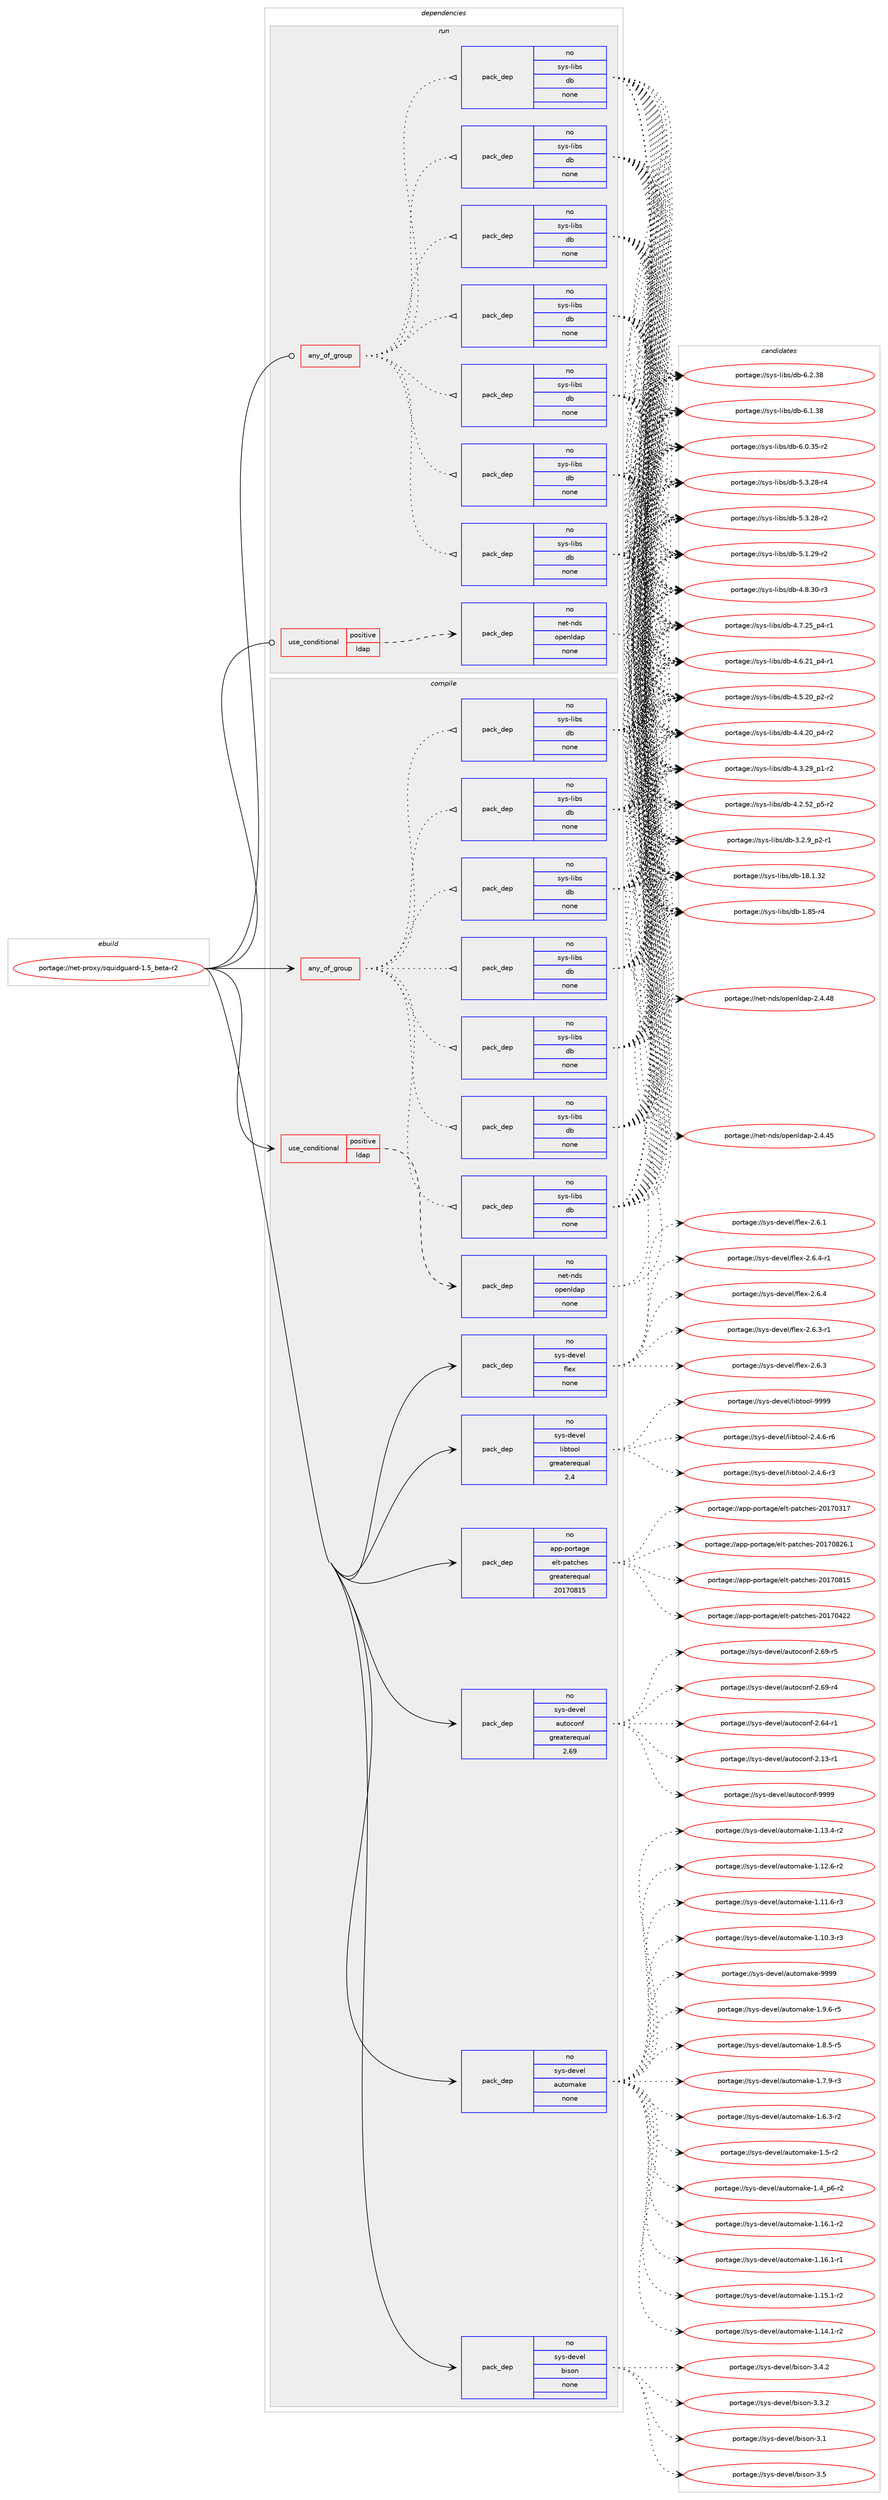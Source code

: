 digraph prolog {

# *************
# Graph options
# *************

newrank=true;
concentrate=true;
compound=true;
graph [rankdir=LR,fontname=Helvetica,fontsize=10,ranksep=1.5];#, ranksep=2.5, nodesep=0.2];
edge  [arrowhead=vee];
node  [fontname=Helvetica,fontsize=10];

# **********
# The ebuild
# **********

subgraph cluster_leftcol {
color=gray;
rank=same;
label=<<i>ebuild</i>>;
id [label="portage://net-proxy/squidguard-1.5_beta-r2", color=red, width=4, href="../net-proxy/squidguard-1.5_beta-r2.svg"];
}

# ****************
# The dependencies
# ****************

subgraph cluster_midcol {
color=gray;
label=<<i>dependencies</i>>;
subgraph cluster_compile {
fillcolor="#eeeeee";
style=filled;
label=<<i>compile</i>>;
subgraph any1917 {
dependency122725 [label=<<TABLE BORDER="0" CELLBORDER="1" CELLSPACING="0" CELLPADDING="4"><TR><TD CELLPADDING="10">any_of_group</TD></TR></TABLE>>, shape=none, color=red];subgraph pack97261 {
dependency122726 [label=<<TABLE BORDER="0" CELLBORDER="1" CELLSPACING="0" CELLPADDING="4" WIDTH="220"><TR><TD ROWSPAN="6" CELLPADDING="30">pack_dep</TD></TR><TR><TD WIDTH="110">no</TD></TR><TR><TD>sys-libs</TD></TR><TR><TD>db</TD></TR><TR><TD>none</TD></TR><TR><TD></TD></TR></TABLE>>, shape=none, color=blue];
}
dependency122725:e -> dependency122726:w [weight=20,style="dotted",arrowhead="oinv"];
subgraph pack97262 {
dependency122727 [label=<<TABLE BORDER="0" CELLBORDER="1" CELLSPACING="0" CELLPADDING="4" WIDTH="220"><TR><TD ROWSPAN="6" CELLPADDING="30">pack_dep</TD></TR><TR><TD WIDTH="110">no</TD></TR><TR><TD>sys-libs</TD></TR><TR><TD>db</TD></TR><TR><TD>none</TD></TR><TR><TD></TD></TR></TABLE>>, shape=none, color=blue];
}
dependency122725:e -> dependency122727:w [weight=20,style="dotted",arrowhead="oinv"];
subgraph pack97263 {
dependency122728 [label=<<TABLE BORDER="0" CELLBORDER="1" CELLSPACING="0" CELLPADDING="4" WIDTH="220"><TR><TD ROWSPAN="6" CELLPADDING="30">pack_dep</TD></TR><TR><TD WIDTH="110">no</TD></TR><TR><TD>sys-libs</TD></TR><TR><TD>db</TD></TR><TR><TD>none</TD></TR><TR><TD></TD></TR></TABLE>>, shape=none, color=blue];
}
dependency122725:e -> dependency122728:w [weight=20,style="dotted",arrowhead="oinv"];
subgraph pack97264 {
dependency122729 [label=<<TABLE BORDER="0" CELLBORDER="1" CELLSPACING="0" CELLPADDING="4" WIDTH="220"><TR><TD ROWSPAN="6" CELLPADDING="30">pack_dep</TD></TR><TR><TD WIDTH="110">no</TD></TR><TR><TD>sys-libs</TD></TR><TR><TD>db</TD></TR><TR><TD>none</TD></TR><TR><TD></TD></TR></TABLE>>, shape=none, color=blue];
}
dependency122725:e -> dependency122729:w [weight=20,style="dotted",arrowhead="oinv"];
subgraph pack97265 {
dependency122730 [label=<<TABLE BORDER="0" CELLBORDER="1" CELLSPACING="0" CELLPADDING="4" WIDTH="220"><TR><TD ROWSPAN="6" CELLPADDING="30">pack_dep</TD></TR><TR><TD WIDTH="110">no</TD></TR><TR><TD>sys-libs</TD></TR><TR><TD>db</TD></TR><TR><TD>none</TD></TR><TR><TD></TD></TR></TABLE>>, shape=none, color=blue];
}
dependency122725:e -> dependency122730:w [weight=20,style="dotted",arrowhead="oinv"];
subgraph pack97266 {
dependency122731 [label=<<TABLE BORDER="0" CELLBORDER="1" CELLSPACING="0" CELLPADDING="4" WIDTH="220"><TR><TD ROWSPAN="6" CELLPADDING="30">pack_dep</TD></TR><TR><TD WIDTH="110">no</TD></TR><TR><TD>sys-libs</TD></TR><TR><TD>db</TD></TR><TR><TD>none</TD></TR><TR><TD></TD></TR></TABLE>>, shape=none, color=blue];
}
dependency122725:e -> dependency122731:w [weight=20,style="dotted",arrowhead="oinv"];
subgraph pack97267 {
dependency122732 [label=<<TABLE BORDER="0" CELLBORDER="1" CELLSPACING="0" CELLPADDING="4" WIDTH="220"><TR><TD ROWSPAN="6" CELLPADDING="30">pack_dep</TD></TR><TR><TD WIDTH="110">no</TD></TR><TR><TD>sys-libs</TD></TR><TR><TD>db</TD></TR><TR><TD>none</TD></TR><TR><TD></TD></TR></TABLE>>, shape=none, color=blue];
}
dependency122725:e -> dependency122732:w [weight=20,style="dotted",arrowhead="oinv"];
}
id:e -> dependency122725:w [weight=20,style="solid",arrowhead="vee"];
subgraph cond23455 {
dependency122733 [label=<<TABLE BORDER="0" CELLBORDER="1" CELLSPACING="0" CELLPADDING="4"><TR><TD ROWSPAN="3" CELLPADDING="10">use_conditional</TD></TR><TR><TD>positive</TD></TR><TR><TD>ldap</TD></TR></TABLE>>, shape=none, color=red];
subgraph pack97268 {
dependency122734 [label=<<TABLE BORDER="0" CELLBORDER="1" CELLSPACING="0" CELLPADDING="4" WIDTH="220"><TR><TD ROWSPAN="6" CELLPADDING="30">pack_dep</TD></TR><TR><TD WIDTH="110">no</TD></TR><TR><TD>net-nds</TD></TR><TR><TD>openldap</TD></TR><TR><TD>none</TD></TR><TR><TD></TD></TR></TABLE>>, shape=none, color=blue];
}
dependency122733:e -> dependency122734:w [weight=20,style="dashed",arrowhead="vee"];
}
id:e -> dependency122733:w [weight=20,style="solid",arrowhead="vee"];
subgraph pack97269 {
dependency122735 [label=<<TABLE BORDER="0" CELLBORDER="1" CELLSPACING="0" CELLPADDING="4" WIDTH="220"><TR><TD ROWSPAN="6" CELLPADDING="30">pack_dep</TD></TR><TR><TD WIDTH="110">no</TD></TR><TR><TD>app-portage</TD></TR><TR><TD>elt-patches</TD></TR><TR><TD>greaterequal</TD></TR><TR><TD>20170815</TD></TR></TABLE>>, shape=none, color=blue];
}
id:e -> dependency122735:w [weight=20,style="solid",arrowhead="vee"];
subgraph pack97270 {
dependency122736 [label=<<TABLE BORDER="0" CELLBORDER="1" CELLSPACING="0" CELLPADDING="4" WIDTH="220"><TR><TD ROWSPAN="6" CELLPADDING="30">pack_dep</TD></TR><TR><TD WIDTH="110">no</TD></TR><TR><TD>sys-devel</TD></TR><TR><TD>autoconf</TD></TR><TR><TD>greaterequal</TD></TR><TR><TD>2.69</TD></TR></TABLE>>, shape=none, color=blue];
}
id:e -> dependency122736:w [weight=20,style="solid",arrowhead="vee"];
subgraph pack97271 {
dependency122737 [label=<<TABLE BORDER="0" CELLBORDER="1" CELLSPACING="0" CELLPADDING="4" WIDTH="220"><TR><TD ROWSPAN="6" CELLPADDING="30">pack_dep</TD></TR><TR><TD WIDTH="110">no</TD></TR><TR><TD>sys-devel</TD></TR><TR><TD>automake</TD></TR><TR><TD>none</TD></TR><TR><TD></TD></TR></TABLE>>, shape=none, color=blue];
}
id:e -> dependency122737:w [weight=20,style="solid",arrowhead="vee"];
subgraph pack97272 {
dependency122738 [label=<<TABLE BORDER="0" CELLBORDER="1" CELLSPACING="0" CELLPADDING="4" WIDTH="220"><TR><TD ROWSPAN="6" CELLPADDING="30">pack_dep</TD></TR><TR><TD WIDTH="110">no</TD></TR><TR><TD>sys-devel</TD></TR><TR><TD>bison</TD></TR><TR><TD>none</TD></TR><TR><TD></TD></TR></TABLE>>, shape=none, color=blue];
}
id:e -> dependency122738:w [weight=20,style="solid",arrowhead="vee"];
subgraph pack97273 {
dependency122739 [label=<<TABLE BORDER="0" CELLBORDER="1" CELLSPACING="0" CELLPADDING="4" WIDTH="220"><TR><TD ROWSPAN="6" CELLPADDING="30">pack_dep</TD></TR><TR><TD WIDTH="110">no</TD></TR><TR><TD>sys-devel</TD></TR><TR><TD>flex</TD></TR><TR><TD>none</TD></TR><TR><TD></TD></TR></TABLE>>, shape=none, color=blue];
}
id:e -> dependency122739:w [weight=20,style="solid",arrowhead="vee"];
subgraph pack97274 {
dependency122740 [label=<<TABLE BORDER="0" CELLBORDER="1" CELLSPACING="0" CELLPADDING="4" WIDTH="220"><TR><TD ROWSPAN="6" CELLPADDING="30">pack_dep</TD></TR><TR><TD WIDTH="110">no</TD></TR><TR><TD>sys-devel</TD></TR><TR><TD>libtool</TD></TR><TR><TD>greaterequal</TD></TR><TR><TD>2.4</TD></TR></TABLE>>, shape=none, color=blue];
}
id:e -> dependency122740:w [weight=20,style="solid",arrowhead="vee"];
}
subgraph cluster_compileandrun {
fillcolor="#eeeeee";
style=filled;
label=<<i>compile and run</i>>;
}
subgraph cluster_run {
fillcolor="#eeeeee";
style=filled;
label=<<i>run</i>>;
subgraph any1918 {
dependency122741 [label=<<TABLE BORDER="0" CELLBORDER="1" CELLSPACING="0" CELLPADDING="4"><TR><TD CELLPADDING="10">any_of_group</TD></TR></TABLE>>, shape=none, color=red];subgraph pack97275 {
dependency122742 [label=<<TABLE BORDER="0" CELLBORDER="1" CELLSPACING="0" CELLPADDING="4" WIDTH="220"><TR><TD ROWSPAN="6" CELLPADDING="30">pack_dep</TD></TR><TR><TD WIDTH="110">no</TD></TR><TR><TD>sys-libs</TD></TR><TR><TD>db</TD></TR><TR><TD>none</TD></TR><TR><TD></TD></TR></TABLE>>, shape=none, color=blue];
}
dependency122741:e -> dependency122742:w [weight=20,style="dotted",arrowhead="oinv"];
subgraph pack97276 {
dependency122743 [label=<<TABLE BORDER="0" CELLBORDER="1" CELLSPACING="0" CELLPADDING="4" WIDTH="220"><TR><TD ROWSPAN="6" CELLPADDING="30">pack_dep</TD></TR><TR><TD WIDTH="110">no</TD></TR><TR><TD>sys-libs</TD></TR><TR><TD>db</TD></TR><TR><TD>none</TD></TR><TR><TD></TD></TR></TABLE>>, shape=none, color=blue];
}
dependency122741:e -> dependency122743:w [weight=20,style="dotted",arrowhead="oinv"];
subgraph pack97277 {
dependency122744 [label=<<TABLE BORDER="0" CELLBORDER="1" CELLSPACING="0" CELLPADDING="4" WIDTH="220"><TR><TD ROWSPAN="6" CELLPADDING="30">pack_dep</TD></TR><TR><TD WIDTH="110">no</TD></TR><TR><TD>sys-libs</TD></TR><TR><TD>db</TD></TR><TR><TD>none</TD></TR><TR><TD></TD></TR></TABLE>>, shape=none, color=blue];
}
dependency122741:e -> dependency122744:w [weight=20,style="dotted",arrowhead="oinv"];
subgraph pack97278 {
dependency122745 [label=<<TABLE BORDER="0" CELLBORDER="1" CELLSPACING="0" CELLPADDING="4" WIDTH="220"><TR><TD ROWSPAN="6" CELLPADDING="30">pack_dep</TD></TR><TR><TD WIDTH="110">no</TD></TR><TR><TD>sys-libs</TD></TR><TR><TD>db</TD></TR><TR><TD>none</TD></TR><TR><TD></TD></TR></TABLE>>, shape=none, color=blue];
}
dependency122741:e -> dependency122745:w [weight=20,style="dotted",arrowhead="oinv"];
subgraph pack97279 {
dependency122746 [label=<<TABLE BORDER="0" CELLBORDER="1" CELLSPACING="0" CELLPADDING="4" WIDTH="220"><TR><TD ROWSPAN="6" CELLPADDING="30">pack_dep</TD></TR><TR><TD WIDTH="110">no</TD></TR><TR><TD>sys-libs</TD></TR><TR><TD>db</TD></TR><TR><TD>none</TD></TR><TR><TD></TD></TR></TABLE>>, shape=none, color=blue];
}
dependency122741:e -> dependency122746:w [weight=20,style="dotted",arrowhead="oinv"];
subgraph pack97280 {
dependency122747 [label=<<TABLE BORDER="0" CELLBORDER="1" CELLSPACING="0" CELLPADDING="4" WIDTH="220"><TR><TD ROWSPAN="6" CELLPADDING="30">pack_dep</TD></TR><TR><TD WIDTH="110">no</TD></TR><TR><TD>sys-libs</TD></TR><TR><TD>db</TD></TR><TR><TD>none</TD></TR><TR><TD></TD></TR></TABLE>>, shape=none, color=blue];
}
dependency122741:e -> dependency122747:w [weight=20,style="dotted",arrowhead="oinv"];
subgraph pack97281 {
dependency122748 [label=<<TABLE BORDER="0" CELLBORDER="1" CELLSPACING="0" CELLPADDING="4" WIDTH="220"><TR><TD ROWSPAN="6" CELLPADDING="30">pack_dep</TD></TR><TR><TD WIDTH="110">no</TD></TR><TR><TD>sys-libs</TD></TR><TR><TD>db</TD></TR><TR><TD>none</TD></TR><TR><TD></TD></TR></TABLE>>, shape=none, color=blue];
}
dependency122741:e -> dependency122748:w [weight=20,style="dotted",arrowhead="oinv"];
}
id:e -> dependency122741:w [weight=20,style="solid",arrowhead="odot"];
subgraph cond23456 {
dependency122749 [label=<<TABLE BORDER="0" CELLBORDER="1" CELLSPACING="0" CELLPADDING="4"><TR><TD ROWSPAN="3" CELLPADDING="10">use_conditional</TD></TR><TR><TD>positive</TD></TR><TR><TD>ldap</TD></TR></TABLE>>, shape=none, color=red];
subgraph pack97282 {
dependency122750 [label=<<TABLE BORDER="0" CELLBORDER="1" CELLSPACING="0" CELLPADDING="4" WIDTH="220"><TR><TD ROWSPAN="6" CELLPADDING="30">pack_dep</TD></TR><TR><TD WIDTH="110">no</TD></TR><TR><TD>net-nds</TD></TR><TR><TD>openldap</TD></TR><TR><TD>none</TD></TR><TR><TD></TD></TR></TABLE>>, shape=none, color=blue];
}
dependency122749:e -> dependency122750:w [weight=20,style="dashed",arrowhead="vee"];
}
id:e -> dependency122749:w [weight=20,style="solid",arrowhead="odot"];
}
}

# **************
# The candidates
# **************

subgraph cluster_choices {
rank=same;
color=gray;
label=<<i>candidates</i>>;

subgraph choice97261 {
color=black;
nodesep=1;
choice1151211154510810598115471009845544650465156 [label="portage://sys-libs/db-6.2.38", color=red, width=4,href="../sys-libs/db-6.2.38.svg"];
choice1151211154510810598115471009845544649465156 [label="portage://sys-libs/db-6.1.38", color=red, width=4,href="../sys-libs/db-6.1.38.svg"];
choice11512111545108105981154710098455446484651534511450 [label="portage://sys-libs/db-6.0.35-r2", color=red, width=4,href="../sys-libs/db-6.0.35-r2.svg"];
choice11512111545108105981154710098455346514650564511452 [label="portage://sys-libs/db-5.3.28-r4", color=red, width=4,href="../sys-libs/db-5.3.28-r4.svg"];
choice11512111545108105981154710098455346514650564511450 [label="portage://sys-libs/db-5.3.28-r2", color=red, width=4,href="../sys-libs/db-5.3.28-r2.svg"];
choice11512111545108105981154710098455346494650574511450 [label="portage://sys-libs/db-5.1.29-r2", color=red, width=4,href="../sys-libs/db-5.1.29-r2.svg"];
choice11512111545108105981154710098455246564651484511451 [label="portage://sys-libs/db-4.8.30-r3", color=red, width=4,href="../sys-libs/db-4.8.30-r3.svg"];
choice115121115451081059811547100984552465546505395112524511449 [label="portage://sys-libs/db-4.7.25_p4-r1", color=red, width=4,href="../sys-libs/db-4.7.25_p4-r1.svg"];
choice115121115451081059811547100984552465446504995112524511449 [label="portage://sys-libs/db-4.6.21_p4-r1", color=red, width=4,href="../sys-libs/db-4.6.21_p4-r1.svg"];
choice115121115451081059811547100984552465346504895112504511450 [label="portage://sys-libs/db-4.5.20_p2-r2", color=red, width=4,href="../sys-libs/db-4.5.20_p2-r2.svg"];
choice115121115451081059811547100984552465246504895112524511450 [label="portage://sys-libs/db-4.4.20_p4-r2", color=red, width=4,href="../sys-libs/db-4.4.20_p4-r2.svg"];
choice115121115451081059811547100984552465146505795112494511450 [label="portage://sys-libs/db-4.3.29_p1-r2", color=red, width=4,href="../sys-libs/db-4.3.29_p1-r2.svg"];
choice115121115451081059811547100984552465046535095112534511450 [label="portage://sys-libs/db-4.2.52_p5-r2", color=red, width=4,href="../sys-libs/db-4.2.52_p5-r2.svg"];
choice1151211154510810598115471009845514650465795112504511449 [label="portage://sys-libs/db-3.2.9_p2-r1", color=red, width=4,href="../sys-libs/db-3.2.9_p2-r1.svg"];
choice115121115451081059811547100984549564649465150 [label="portage://sys-libs/db-18.1.32", color=red, width=4,href="../sys-libs/db-18.1.32.svg"];
choice1151211154510810598115471009845494656534511452 [label="portage://sys-libs/db-1.85-r4", color=red, width=4,href="../sys-libs/db-1.85-r4.svg"];
dependency122726:e -> choice1151211154510810598115471009845544650465156:w [style=dotted,weight="100"];
dependency122726:e -> choice1151211154510810598115471009845544649465156:w [style=dotted,weight="100"];
dependency122726:e -> choice11512111545108105981154710098455446484651534511450:w [style=dotted,weight="100"];
dependency122726:e -> choice11512111545108105981154710098455346514650564511452:w [style=dotted,weight="100"];
dependency122726:e -> choice11512111545108105981154710098455346514650564511450:w [style=dotted,weight="100"];
dependency122726:e -> choice11512111545108105981154710098455346494650574511450:w [style=dotted,weight="100"];
dependency122726:e -> choice11512111545108105981154710098455246564651484511451:w [style=dotted,weight="100"];
dependency122726:e -> choice115121115451081059811547100984552465546505395112524511449:w [style=dotted,weight="100"];
dependency122726:e -> choice115121115451081059811547100984552465446504995112524511449:w [style=dotted,weight="100"];
dependency122726:e -> choice115121115451081059811547100984552465346504895112504511450:w [style=dotted,weight="100"];
dependency122726:e -> choice115121115451081059811547100984552465246504895112524511450:w [style=dotted,weight="100"];
dependency122726:e -> choice115121115451081059811547100984552465146505795112494511450:w [style=dotted,weight="100"];
dependency122726:e -> choice115121115451081059811547100984552465046535095112534511450:w [style=dotted,weight="100"];
dependency122726:e -> choice1151211154510810598115471009845514650465795112504511449:w [style=dotted,weight="100"];
dependency122726:e -> choice115121115451081059811547100984549564649465150:w [style=dotted,weight="100"];
dependency122726:e -> choice1151211154510810598115471009845494656534511452:w [style=dotted,weight="100"];
}
subgraph choice97262 {
color=black;
nodesep=1;
choice1151211154510810598115471009845544650465156 [label="portage://sys-libs/db-6.2.38", color=red, width=4,href="../sys-libs/db-6.2.38.svg"];
choice1151211154510810598115471009845544649465156 [label="portage://sys-libs/db-6.1.38", color=red, width=4,href="../sys-libs/db-6.1.38.svg"];
choice11512111545108105981154710098455446484651534511450 [label="portage://sys-libs/db-6.0.35-r2", color=red, width=4,href="../sys-libs/db-6.0.35-r2.svg"];
choice11512111545108105981154710098455346514650564511452 [label="portage://sys-libs/db-5.3.28-r4", color=red, width=4,href="../sys-libs/db-5.3.28-r4.svg"];
choice11512111545108105981154710098455346514650564511450 [label="portage://sys-libs/db-5.3.28-r2", color=red, width=4,href="../sys-libs/db-5.3.28-r2.svg"];
choice11512111545108105981154710098455346494650574511450 [label="portage://sys-libs/db-5.1.29-r2", color=red, width=4,href="../sys-libs/db-5.1.29-r2.svg"];
choice11512111545108105981154710098455246564651484511451 [label="portage://sys-libs/db-4.8.30-r3", color=red, width=4,href="../sys-libs/db-4.8.30-r3.svg"];
choice115121115451081059811547100984552465546505395112524511449 [label="portage://sys-libs/db-4.7.25_p4-r1", color=red, width=4,href="../sys-libs/db-4.7.25_p4-r1.svg"];
choice115121115451081059811547100984552465446504995112524511449 [label="portage://sys-libs/db-4.6.21_p4-r1", color=red, width=4,href="../sys-libs/db-4.6.21_p4-r1.svg"];
choice115121115451081059811547100984552465346504895112504511450 [label="portage://sys-libs/db-4.5.20_p2-r2", color=red, width=4,href="../sys-libs/db-4.5.20_p2-r2.svg"];
choice115121115451081059811547100984552465246504895112524511450 [label="portage://sys-libs/db-4.4.20_p4-r2", color=red, width=4,href="../sys-libs/db-4.4.20_p4-r2.svg"];
choice115121115451081059811547100984552465146505795112494511450 [label="portage://sys-libs/db-4.3.29_p1-r2", color=red, width=4,href="../sys-libs/db-4.3.29_p1-r2.svg"];
choice115121115451081059811547100984552465046535095112534511450 [label="portage://sys-libs/db-4.2.52_p5-r2", color=red, width=4,href="../sys-libs/db-4.2.52_p5-r2.svg"];
choice1151211154510810598115471009845514650465795112504511449 [label="portage://sys-libs/db-3.2.9_p2-r1", color=red, width=4,href="../sys-libs/db-3.2.9_p2-r1.svg"];
choice115121115451081059811547100984549564649465150 [label="portage://sys-libs/db-18.1.32", color=red, width=4,href="../sys-libs/db-18.1.32.svg"];
choice1151211154510810598115471009845494656534511452 [label="portage://sys-libs/db-1.85-r4", color=red, width=4,href="../sys-libs/db-1.85-r4.svg"];
dependency122727:e -> choice1151211154510810598115471009845544650465156:w [style=dotted,weight="100"];
dependency122727:e -> choice1151211154510810598115471009845544649465156:w [style=dotted,weight="100"];
dependency122727:e -> choice11512111545108105981154710098455446484651534511450:w [style=dotted,weight="100"];
dependency122727:e -> choice11512111545108105981154710098455346514650564511452:w [style=dotted,weight="100"];
dependency122727:e -> choice11512111545108105981154710098455346514650564511450:w [style=dotted,weight="100"];
dependency122727:e -> choice11512111545108105981154710098455346494650574511450:w [style=dotted,weight="100"];
dependency122727:e -> choice11512111545108105981154710098455246564651484511451:w [style=dotted,weight="100"];
dependency122727:e -> choice115121115451081059811547100984552465546505395112524511449:w [style=dotted,weight="100"];
dependency122727:e -> choice115121115451081059811547100984552465446504995112524511449:w [style=dotted,weight="100"];
dependency122727:e -> choice115121115451081059811547100984552465346504895112504511450:w [style=dotted,weight="100"];
dependency122727:e -> choice115121115451081059811547100984552465246504895112524511450:w [style=dotted,weight="100"];
dependency122727:e -> choice115121115451081059811547100984552465146505795112494511450:w [style=dotted,weight="100"];
dependency122727:e -> choice115121115451081059811547100984552465046535095112534511450:w [style=dotted,weight="100"];
dependency122727:e -> choice1151211154510810598115471009845514650465795112504511449:w [style=dotted,weight="100"];
dependency122727:e -> choice115121115451081059811547100984549564649465150:w [style=dotted,weight="100"];
dependency122727:e -> choice1151211154510810598115471009845494656534511452:w [style=dotted,weight="100"];
}
subgraph choice97263 {
color=black;
nodesep=1;
choice1151211154510810598115471009845544650465156 [label="portage://sys-libs/db-6.2.38", color=red, width=4,href="../sys-libs/db-6.2.38.svg"];
choice1151211154510810598115471009845544649465156 [label="portage://sys-libs/db-6.1.38", color=red, width=4,href="../sys-libs/db-6.1.38.svg"];
choice11512111545108105981154710098455446484651534511450 [label="portage://sys-libs/db-6.0.35-r2", color=red, width=4,href="../sys-libs/db-6.0.35-r2.svg"];
choice11512111545108105981154710098455346514650564511452 [label="portage://sys-libs/db-5.3.28-r4", color=red, width=4,href="../sys-libs/db-5.3.28-r4.svg"];
choice11512111545108105981154710098455346514650564511450 [label="portage://sys-libs/db-5.3.28-r2", color=red, width=4,href="../sys-libs/db-5.3.28-r2.svg"];
choice11512111545108105981154710098455346494650574511450 [label="portage://sys-libs/db-5.1.29-r2", color=red, width=4,href="../sys-libs/db-5.1.29-r2.svg"];
choice11512111545108105981154710098455246564651484511451 [label="portage://sys-libs/db-4.8.30-r3", color=red, width=4,href="../sys-libs/db-4.8.30-r3.svg"];
choice115121115451081059811547100984552465546505395112524511449 [label="portage://sys-libs/db-4.7.25_p4-r1", color=red, width=4,href="../sys-libs/db-4.7.25_p4-r1.svg"];
choice115121115451081059811547100984552465446504995112524511449 [label="portage://sys-libs/db-4.6.21_p4-r1", color=red, width=4,href="../sys-libs/db-4.6.21_p4-r1.svg"];
choice115121115451081059811547100984552465346504895112504511450 [label="portage://sys-libs/db-4.5.20_p2-r2", color=red, width=4,href="../sys-libs/db-4.5.20_p2-r2.svg"];
choice115121115451081059811547100984552465246504895112524511450 [label="portage://sys-libs/db-4.4.20_p4-r2", color=red, width=4,href="../sys-libs/db-4.4.20_p4-r2.svg"];
choice115121115451081059811547100984552465146505795112494511450 [label="portage://sys-libs/db-4.3.29_p1-r2", color=red, width=4,href="../sys-libs/db-4.3.29_p1-r2.svg"];
choice115121115451081059811547100984552465046535095112534511450 [label="portage://sys-libs/db-4.2.52_p5-r2", color=red, width=4,href="../sys-libs/db-4.2.52_p5-r2.svg"];
choice1151211154510810598115471009845514650465795112504511449 [label="portage://sys-libs/db-3.2.9_p2-r1", color=red, width=4,href="../sys-libs/db-3.2.9_p2-r1.svg"];
choice115121115451081059811547100984549564649465150 [label="portage://sys-libs/db-18.1.32", color=red, width=4,href="../sys-libs/db-18.1.32.svg"];
choice1151211154510810598115471009845494656534511452 [label="portage://sys-libs/db-1.85-r4", color=red, width=4,href="../sys-libs/db-1.85-r4.svg"];
dependency122728:e -> choice1151211154510810598115471009845544650465156:w [style=dotted,weight="100"];
dependency122728:e -> choice1151211154510810598115471009845544649465156:w [style=dotted,weight="100"];
dependency122728:e -> choice11512111545108105981154710098455446484651534511450:w [style=dotted,weight="100"];
dependency122728:e -> choice11512111545108105981154710098455346514650564511452:w [style=dotted,weight="100"];
dependency122728:e -> choice11512111545108105981154710098455346514650564511450:w [style=dotted,weight="100"];
dependency122728:e -> choice11512111545108105981154710098455346494650574511450:w [style=dotted,weight="100"];
dependency122728:e -> choice11512111545108105981154710098455246564651484511451:w [style=dotted,weight="100"];
dependency122728:e -> choice115121115451081059811547100984552465546505395112524511449:w [style=dotted,weight="100"];
dependency122728:e -> choice115121115451081059811547100984552465446504995112524511449:w [style=dotted,weight="100"];
dependency122728:e -> choice115121115451081059811547100984552465346504895112504511450:w [style=dotted,weight="100"];
dependency122728:e -> choice115121115451081059811547100984552465246504895112524511450:w [style=dotted,weight="100"];
dependency122728:e -> choice115121115451081059811547100984552465146505795112494511450:w [style=dotted,weight="100"];
dependency122728:e -> choice115121115451081059811547100984552465046535095112534511450:w [style=dotted,weight="100"];
dependency122728:e -> choice1151211154510810598115471009845514650465795112504511449:w [style=dotted,weight="100"];
dependency122728:e -> choice115121115451081059811547100984549564649465150:w [style=dotted,weight="100"];
dependency122728:e -> choice1151211154510810598115471009845494656534511452:w [style=dotted,weight="100"];
}
subgraph choice97264 {
color=black;
nodesep=1;
choice1151211154510810598115471009845544650465156 [label="portage://sys-libs/db-6.2.38", color=red, width=4,href="../sys-libs/db-6.2.38.svg"];
choice1151211154510810598115471009845544649465156 [label="portage://sys-libs/db-6.1.38", color=red, width=4,href="../sys-libs/db-6.1.38.svg"];
choice11512111545108105981154710098455446484651534511450 [label="portage://sys-libs/db-6.0.35-r2", color=red, width=4,href="../sys-libs/db-6.0.35-r2.svg"];
choice11512111545108105981154710098455346514650564511452 [label="portage://sys-libs/db-5.3.28-r4", color=red, width=4,href="../sys-libs/db-5.3.28-r4.svg"];
choice11512111545108105981154710098455346514650564511450 [label="portage://sys-libs/db-5.3.28-r2", color=red, width=4,href="../sys-libs/db-5.3.28-r2.svg"];
choice11512111545108105981154710098455346494650574511450 [label="portage://sys-libs/db-5.1.29-r2", color=red, width=4,href="../sys-libs/db-5.1.29-r2.svg"];
choice11512111545108105981154710098455246564651484511451 [label="portage://sys-libs/db-4.8.30-r3", color=red, width=4,href="../sys-libs/db-4.8.30-r3.svg"];
choice115121115451081059811547100984552465546505395112524511449 [label="portage://sys-libs/db-4.7.25_p4-r1", color=red, width=4,href="../sys-libs/db-4.7.25_p4-r1.svg"];
choice115121115451081059811547100984552465446504995112524511449 [label="portage://sys-libs/db-4.6.21_p4-r1", color=red, width=4,href="../sys-libs/db-4.6.21_p4-r1.svg"];
choice115121115451081059811547100984552465346504895112504511450 [label="portage://sys-libs/db-4.5.20_p2-r2", color=red, width=4,href="../sys-libs/db-4.5.20_p2-r2.svg"];
choice115121115451081059811547100984552465246504895112524511450 [label="portage://sys-libs/db-4.4.20_p4-r2", color=red, width=4,href="../sys-libs/db-4.4.20_p4-r2.svg"];
choice115121115451081059811547100984552465146505795112494511450 [label="portage://sys-libs/db-4.3.29_p1-r2", color=red, width=4,href="../sys-libs/db-4.3.29_p1-r2.svg"];
choice115121115451081059811547100984552465046535095112534511450 [label="portage://sys-libs/db-4.2.52_p5-r2", color=red, width=4,href="../sys-libs/db-4.2.52_p5-r2.svg"];
choice1151211154510810598115471009845514650465795112504511449 [label="portage://sys-libs/db-3.2.9_p2-r1", color=red, width=4,href="../sys-libs/db-3.2.9_p2-r1.svg"];
choice115121115451081059811547100984549564649465150 [label="portage://sys-libs/db-18.1.32", color=red, width=4,href="../sys-libs/db-18.1.32.svg"];
choice1151211154510810598115471009845494656534511452 [label="portage://sys-libs/db-1.85-r4", color=red, width=4,href="../sys-libs/db-1.85-r4.svg"];
dependency122729:e -> choice1151211154510810598115471009845544650465156:w [style=dotted,weight="100"];
dependency122729:e -> choice1151211154510810598115471009845544649465156:w [style=dotted,weight="100"];
dependency122729:e -> choice11512111545108105981154710098455446484651534511450:w [style=dotted,weight="100"];
dependency122729:e -> choice11512111545108105981154710098455346514650564511452:w [style=dotted,weight="100"];
dependency122729:e -> choice11512111545108105981154710098455346514650564511450:w [style=dotted,weight="100"];
dependency122729:e -> choice11512111545108105981154710098455346494650574511450:w [style=dotted,weight="100"];
dependency122729:e -> choice11512111545108105981154710098455246564651484511451:w [style=dotted,weight="100"];
dependency122729:e -> choice115121115451081059811547100984552465546505395112524511449:w [style=dotted,weight="100"];
dependency122729:e -> choice115121115451081059811547100984552465446504995112524511449:w [style=dotted,weight="100"];
dependency122729:e -> choice115121115451081059811547100984552465346504895112504511450:w [style=dotted,weight="100"];
dependency122729:e -> choice115121115451081059811547100984552465246504895112524511450:w [style=dotted,weight="100"];
dependency122729:e -> choice115121115451081059811547100984552465146505795112494511450:w [style=dotted,weight="100"];
dependency122729:e -> choice115121115451081059811547100984552465046535095112534511450:w [style=dotted,weight="100"];
dependency122729:e -> choice1151211154510810598115471009845514650465795112504511449:w [style=dotted,weight="100"];
dependency122729:e -> choice115121115451081059811547100984549564649465150:w [style=dotted,weight="100"];
dependency122729:e -> choice1151211154510810598115471009845494656534511452:w [style=dotted,weight="100"];
}
subgraph choice97265 {
color=black;
nodesep=1;
choice1151211154510810598115471009845544650465156 [label="portage://sys-libs/db-6.2.38", color=red, width=4,href="../sys-libs/db-6.2.38.svg"];
choice1151211154510810598115471009845544649465156 [label="portage://sys-libs/db-6.1.38", color=red, width=4,href="../sys-libs/db-6.1.38.svg"];
choice11512111545108105981154710098455446484651534511450 [label="portage://sys-libs/db-6.0.35-r2", color=red, width=4,href="../sys-libs/db-6.0.35-r2.svg"];
choice11512111545108105981154710098455346514650564511452 [label="portage://sys-libs/db-5.3.28-r4", color=red, width=4,href="../sys-libs/db-5.3.28-r4.svg"];
choice11512111545108105981154710098455346514650564511450 [label="portage://sys-libs/db-5.3.28-r2", color=red, width=4,href="../sys-libs/db-5.3.28-r2.svg"];
choice11512111545108105981154710098455346494650574511450 [label="portage://sys-libs/db-5.1.29-r2", color=red, width=4,href="../sys-libs/db-5.1.29-r2.svg"];
choice11512111545108105981154710098455246564651484511451 [label="portage://sys-libs/db-4.8.30-r3", color=red, width=4,href="../sys-libs/db-4.8.30-r3.svg"];
choice115121115451081059811547100984552465546505395112524511449 [label="portage://sys-libs/db-4.7.25_p4-r1", color=red, width=4,href="../sys-libs/db-4.7.25_p4-r1.svg"];
choice115121115451081059811547100984552465446504995112524511449 [label="portage://sys-libs/db-4.6.21_p4-r1", color=red, width=4,href="../sys-libs/db-4.6.21_p4-r1.svg"];
choice115121115451081059811547100984552465346504895112504511450 [label="portage://sys-libs/db-4.5.20_p2-r2", color=red, width=4,href="../sys-libs/db-4.5.20_p2-r2.svg"];
choice115121115451081059811547100984552465246504895112524511450 [label="portage://sys-libs/db-4.4.20_p4-r2", color=red, width=4,href="../sys-libs/db-4.4.20_p4-r2.svg"];
choice115121115451081059811547100984552465146505795112494511450 [label="portage://sys-libs/db-4.3.29_p1-r2", color=red, width=4,href="../sys-libs/db-4.3.29_p1-r2.svg"];
choice115121115451081059811547100984552465046535095112534511450 [label="portage://sys-libs/db-4.2.52_p5-r2", color=red, width=4,href="../sys-libs/db-4.2.52_p5-r2.svg"];
choice1151211154510810598115471009845514650465795112504511449 [label="portage://sys-libs/db-3.2.9_p2-r1", color=red, width=4,href="../sys-libs/db-3.2.9_p2-r1.svg"];
choice115121115451081059811547100984549564649465150 [label="portage://sys-libs/db-18.1.32", color=red, width=4,href="../sys-libs/db-18.1.32.svg"];
choice1151211154510810598115471009845494656534511452 [label="portage://sys-libs/db-1.85-r4", color=red, width=4,href="../sys-libs/db-1.85-r4.svg"];
dependency122730:e -> choice1151211154510810598115471009845544650465156:w [style=dotted,weight="100"];
dependency122730:e -> choice1151211154510810598115471009845544649465156:w [style=dotted,weight="100"];
dependency122730:e -> choice11512111545108105981154710098455446484651534511450:w [style=dotted,weight="100"];
dependency122730:e -> choice11512111545108105981154710098455346514650564511452:w [style=dotted,weight="100"];
dependency122730:e -> choice11512111545108105981154710098455346514650564511450:w [style=dotted,weight="100"];
dependency122730:e -> choice11512111545108105981154710098455346494650574511450:w [style=dotted,weight="100"];
dependency122730:e -> choice11512111545108105981154710098455246564651484511451:w [style=dotted,weight="100"];
dependency122730:e -> choice115121115451081059811547100984552465546505395112524511449:w [style=dotted,weight="100"];
dependency122730:e -> choice115121115451081059811547100984552465446504995112524511449:w [style=dotted,weight="100"];
dependency122730:e -> choice115121115451081059811547100984552465346504895112504511450:w [style=dotted,weight="100"];
dependency122730:e -> choice115121115451081059811547100984552465246504895112524511450:w [style=dotted,weight="100"];
dependency122730:e -> choice115121115451081059811547100984552465146505795112494511450:w [style=dotted,weight="100"];
dependency122730:e -> choice115121115451081059811547100984552465046535095112534511450:w [style=dotted,weight="100"];
dependency122730:e -> choice1151211154510810598115471009845514650465795112504511449:w [style=dotted,weight="100"];
dependency122730:e -> choice115121115451081059811547100984549564649465150:w [style=dotted,weight="100"];
dependency122730:e -> choice1151211154510810598115471009845494656534511452:w [style=dotted,weight="100"];
}
subgraph choice97266 {
color=black;
nodesep=1;
choice1151211154510810598115471009845544650465156 [label="portage://sys-libs/db-6.2.38", color=red, width=4,href="../sys-libs/db-6.2.38.svg"];
choice1151211154510810598115471009845544649465156 [label="portage://sys-libs/db-6.1.38", color=red, width=4,href="../sys-libs/db-6.1.38.svg"];
choice11512111545108105981154710098455446484651534511450 [label="portage://sys-libs/db-6.0.35-r2", color=red, width=4,href="../sys-libs/db-6.0.35-r2.svg"];
choice11512111545108105981154710098455346514650564511452 [label="portage://sys-libs/db-5.3.28-r4", color=red, width=4,href="../sys-libs/db-5.3.28-r4.svg"];
choice11512111545108105981154710098455346514650564511450 [label="portage://sys-libs/db-5.3.28-r2", color=red, width=4,href="../sys-libs/db-5.3.28-r2.svg"];
choice11512111545108105981154710098455346494650574511450 [label="portage://sys-libs/db-5.1.29-r2", color=red, width=4,href="../sys-libs/db-5.1.29-r2.svg"];
choice11512111545108105981154710098455246564651484511451 [label="portage://sys-libs/db-4.8.30-r3", color=red, width=4,href="../sys-libs/db-4.8.30-r3.svg"];
choice115121115451081059811547100984552465546505395112524511449 [label="portage://sys-libs/db-4.7.25_p4-r1", color=red, width=4,href="../sys-libs/db-4.7.25_p4-r1.svg"];
choice115121115451081059811547100984552465446504995112524511449 [label="portage://sys-libs/db-4.6.21_p4-r1", color=red, width=4,href="../sys-libs/db-4.6.21_p4-r1.svg"];
choice115121115451081059811547100984552465346504895112504511450 [label="portage://sys-libs/db-4.5.20_p2-r2", color=red, width=4,href="../sys-libs/db-4.5.20_p2-r2.svg"];
choice115121115451081059811547100984552465246504895112524511450 [label="portage://sys-libs/db-4.4.20_p4-r2", color=red, width=4,href="../sys-libs/db-4.4.20_p4-r2.svg"];
choice115121115451081059811547100984552465146505795112494511450 [label="portage://sys-libs/db-4.3.29_p1-r2", color=red, width=4,href="../sys-libs/db-4.3.29_p1-r2.svg"];
choice115121115451081059811547100984552465046535095112534511450 [label="portage://sys-libs/db-4.2.52_p5-r2", color=red, width=4,href="../sys-libs/db-4.2.52_p5-r2.svg"];
choice1151211154510810598115471009845514650465795112504511449 [label="portage://sys-libs/db-3.2.9_p2-r1", color=red, width=4,href="../sys-libs/db-3.2.9_p2-r1.svg"];
choice115121115451081059811547100984549564649465150 [label="portage://sys-libs/db-18.1.32", color=red, width=4,href="../sys-libs/db-18.1.32.svg"];
choice1151211154510810598115471009845494656534511452 [label="portage://sys-libs/db-1.85-r4", color=red, width=4,href="../sys-libs/db-1.85-r4.svg"];
dependency122731:e -> choice1151211154510810598115471009845544650465156:w [style=dotted,weight="100"];
dependency122731:e -> choice1151211154510810598115471009845544649465156:w [style=dotted,weight="100"];
dependency122731:e -> choice11512111545108105981154710098455446484651534511450:w [style=dotted,weight="100"];
dependency122731:e -> choice11512111545108105981154710098455346514650564511452:w [style=dotted,weight="100"];
dependency122731:e -> choice11512111545108105981154710098455346514650564511450:w [style=dotted,weight="100"];
dependency122731:e -> choice11512111545108105981154710098455346494650574511450:w [style=dotted,weight="100"];
dependency122731:e -> choice11512111545108105981154710098455246564651484511451:w [style=dotted,weight="100"];
dependency122731:e -> choice115121115451081059811547100984552465546505395112524511449:w [style=dotted,weight="100"];
dependency122731:e -> choice115121115451081059811547100984552465446504995112524511449:w [style=dotted,weight="100"];
dependency122731:e -> choice115121115451081059811547100984552465346504895112504511450:w [style=dotted,weight="100"];
dependency122731:e -> choice115121115451081059811547100984552465246504895112524511450:w [style=dotted,weight="100"];
dependency122731:e -> choice115121115451081059811547100984552465146505795112494511450:w [style=dotted,weight="100"];
dependency122731:e -> choice115121115451081059811547100984552465046535095112534511450:w [style=dotted,weight="100"];
dependency122731:e -> choice1151211154510810598115471009845514650465795112504511449:w [style=dotted,weight="100"];
dependency122731:e -> choice115121115451081059811547100984549564649465150:w [style=dotted,weight="100"];
dependency122731:e -> choice1151211154510810598115471009845494656534511452:w [style=dotted,weight="100"];
}
subgraph choice97267 {
color=black;
nodesep=1;
choice1151211154510810598115471009845544650465156 [label="portage://sys-libs/db-6.2.38", color=red, width=4,href="../sys-libs/db-6.2.38.svg"];
choice1151211154510810598115471009845544649465156 [label="portage://sys-libs/db-6.1.38", color=red, width=4,href="../sys-libs/db-6.1.38.svg"];
choice11512111545108105981154710098455446484651534511450 [label="portage://sys-libs/db-6.0.35-r2", color=red, width=4,href="../sys-libs/db-6.0.35-r2.svg"];
choice11512111545108105981154710098455346514650564511452 [label="portage://sys-libs/db-5.3.28-r4", color=red, width=4,href="../sys-libs/db-5.3.28-r4.svg"];
choice11512111545108105981154710098455346514650564511450 [label="portage://sys-libs/db-5.3.28-r2", color=red, width=4,href="../sys-libs/db-5.3.28-r2.svg"];
choice11512111545108105981154710098455346494650574511450 [label="portage://sys-libs/db-5.1.29-r2", color=red, width=4,href="../sys-libs/db-5.1.29-r2.svg"];
choice11512111545108105981154710098455246564651484511451 [label="portage://sys-libs/db-4.8.30-r3", color=red, width=4,href="../sys-libs/db-4.8.30-r3.svg"];
choice115121115451081059811547100984552465546505395112524511449 [label="portage://sys-libs/db-4.7.25_p4-r1", color=red, width=4,href="../sys-libs/db-4.7.25_p4-r1.svg"];
choice115121115451081059811547100984552465446504995112524511449 [label="portage://sys-libs/db-4.6.21_p4-r1", color=red, width=4,href="../sys-libs/db-4.6.21_p4-r1.svg"];
choice115121115451081059811547100984552465346504895112504511450 [label="portage://sys-libs/db-4.5.20_p2-r2", color=red, width=4,href="../sys-libs/db-4.5.20_p2-r2.svg"];
choice115121115451081059811547100984552465246504895112524511450 [label="portage://sys-libs/db-4.4.20_p4-r2", color=red, width=4,href="../sys-libs/db-4.4.20_p4-r2.svg"];
choice115121115451081059811547100984552465146505795112494511450 [label="portage://sys-libs/db-4.3.29_p1-r2", color=red, width=4,href="../sys-libs/db-4.3.29_p1-r2.svg"];
choice115121115451081059811547100984552465046535095112534511450 [label="portage://sys-libs/db-4.2.52_p5-r2", color=red, width=4,href="../sys-libs/db-4.2.52_p5-r2.svg"];
choice1151211154510810598115471009845514650465795112504511449 [label="portage://sys-libs/db-3.2.9_p2-r1", color=red, width=4,href="../sys-libs/db-3.2.9_p2-r1.svg"];
choice115121115451081059811547100984549564649465150 [label="portage://sys-libs/db-18.1.32", color=red, width=4,href="../sys-libs/db-18.1.32.svg"];
choice1151211154510810598115471009845494656534511452 [label="portage://sys-libs/db-1.85-r4", color=red, width=4,href="../sys-libs/db-1.85-r4.svg"];
dependency122732:e -> choice1151211154510810598115471009845544650465156:w [style=dotted,weight="100"];
dependency122732:e -> choice1151211154510810598115471009845544649465156:w [style=dotted,weight="100"];
dependency122732:e -> choice11512111545108105981154710098455446484651534511450:w [style=dotted,weight="100"];
dependency122732:e -> choice11512111545108105981154710098455346514650564511452:w [style=dotted,weight="100"];
dependency122732:e -> choice11512111545108105981154710098455346514650564511450:w [style=dotted,weight="100"];
dependency122732:e -> choice11512111545108105981154710098455346494650574511450:w [style=dotted,weight="100"];
dependency122732:e -> choice11512111545108105981154710098455246564651484511451:w [style=dotted,weight="100"];
dependency122732:e -> choice115121115451081059811547100984552465546505395112524511449:w [style=dotted,weight="100"];
dependency122732:e -> choice115121115451081059811547100984552465446504995112524511449:w [style=dotted,weight="100"];
dependency122732:e -> choice115121115451081059811547100984552465346504895112504511450:w [style=dotted,weight="100"];
dependency122732:e -> choice115121115451081059811547100984552465246504895112524511450:w [style=dotted,weight="100"];
dependency122732:e -> choice115121115451081059811547100984552465146505795112494511450:w [style=dotted,weight="100"];
dependency122732:e -> choice115121115451081059811547100984552465046535095112534511450:w [style=dotted,weight="100"];
dependency122732:e -> choice1151211154510810598115471009845514650465795112504511449:w [style=dotted,weight="100"];
dependency122732:e -> choice115121115451081059811547100984549564649465150:w [style=dotted,weight="100"];
dependency122732:e -> choice1151211154510810598115471009845494656534511452:w [style=dotted,weight="100"];
}
subgraph choice97268 {
color=black;
nodesep=1;
choice11010111645110100115471111121011101081009711245504652465256 [label="portage://net-nds/openldap-2.4.48", color=red, width=4,href="../net-nds/openldap-2.4.48.svg"];
choice11010111645110100115471111121011101081009711245504652465253 [label="portage://net-nds/openldap-2.4.45", color=red, width=4,href="../net-nds/openldap-2.4.45.svg"];
dependency122734:e -> choice11010111645110100115471111121011101081009711245504652465256:w [style=dotted,weight="100"];
dependency122734:e -> choice11010111645110100115471111121011101081009711245504652465253:w [style=dotted,weight="100"];
}
subgraph choice97269 {
color=black;
nodesep=1;
choice971121124511211111411697103101471011081164511297116991041011154550484955485650544649 [label="portage://app-portage/elt-patches-20170826.1", color=red, width=4,href="../app-portage/elt-patches-20170826.1.svg"];
choice97112112451121111141169710310147101108116451129711699104101115455048495548564953 [label="portage://app-portage/elt-patches-20170815", color=red, width=4,href="../app-portage/elt-patches-20170815.svg"];
choice97112112451121111141169710310147101108116451129711699104101115455048495548525050 [label="portage://app-portage/elt-patches-20170422", color=red, width=4,href="../app-portage/elt-patches-20170422.svg"];
choice97112112451121111141169710310147101108116451129711699104101115455048495548514955 [label="portage://app-portage/elt-patches-20170317", color=red, width=4,href="../app-portage/elt-patches-20170317.svg"];
dependency122735:e -> choice971121124511211111411697103101471011081164511297116991041011154550484955485650544649:w [style=dotted,weight="100"];
dependency122735:e -> choice97112112451121111141169710310147101108116451129711699104101115455048495548564953:w [style=dotted,weight="100"];
dependency122735:e -> choice97112112451121111141169710310147101108116451129711699104101115455048495548525050:w [style=dotted,weight="100"];
dependency122735:e -> choice97112112451121111141169710310147101108116451129711699104101115455048495548514955:w [style=dotted,weight="100"];
}
subgraph choice97270 {
color=black;
nodesep=1;
choice115121115451001011181011084797117116111991111101024557575757 [label="portage://sys-devel/autoconf-9999", color=red, width=4,href="../sys-devel/autoconf-9999.svg"];
choice1151211154510010111810110847971171161119911111010245504654574511453 [label="portage://sys-devel/autoconf-2.69-r5", color=red, width=4,href="../sys-devel/autoconf-2.69-r5.svg"];
choice1151211154510010111810110847971171161119911111010245504654574511452 [label="portage://sys-devel/autoconf-2.69-r4", color=red, width=4,href="../sys-devel/autoconf-2.69-r4.svg"];
choice1151211154510010111810110847971171161119911111010245504654524511449 [label="portage://sys-devel/autoconf-2.64-r1", color=red, width=4,href="../sys-devel/autoconf-2.64-r1.svg"];
choice1151211154510010111810110847971171161119911111010245504649514511449 [label="portage://sys-devel/autoconf-2.13-r1", color=red, width=4,href="../sys-devel/autoconf-2.13-r1.svg"];
dependency122736:e -> choice115121115451001011181011084797117116111991111101024557575757:w [style=dotted,weight="100"];
dependency122736:e -> choice1151211154510010111810110847971171161119911111010245504654574511453:w [style=dotted,weight="100"];
dependency122736:e -> choice1151211154510010111810110847971171161119911111010245504654574511452:w [style=dotted,weight="100"];
dependency122736:e -> choice1151211154510010111810110847971171161119911111010245504654524511449:w [style=dotted,weight="100"];
dependency122736:e -> choice1151211154510010111810110847971171161119911111010245504649514511449:w [style=dotted,weight="100"];
}
subgraph choice97271 {
color=black;
nodesep=1;
choice115121115451001011181011084797117116111109971071014557575757 [label="portage://sys-devel/automake-9999", color=red, width=4,href="../sys-devel/automake-9999.svg"];
choice115121115451001011181011084797117116111109971071014549465746544511453 [label="portage://sys-devel/automake-1.9.6-r5", color=red, width=4,href="../sys-devel/automake-1.9.6-r5.svg"];
choice115121115451001011181011084797117116111109971071014549465646534511453 [label="portage://sys-devel/automake-1.8.5-r5", color=red, width=4,href="../sys-devel/automake-1.8.5-r5.svg"];
choice115121115451001011181011084797117116111109971071014549465546574511451 [label="portage://sys-devel/automake-1.7.9-r3", color=red, width=4,href="../sys-devel/automake-1.7.9-r3.svg"];
choice115121115451001011181011084797117116111109971071014549465446514511450 [label="portage://sys-devel/automake-1.6.3-r2", color=red, width=4,href="../sys-devel/automake-1.6.3-r2.svg"];
choice11512111545100101118101108479711711611110997107101454946534511450 [label="portage://sys-devel/automake-1.5-r2", color=red, width=4,href="../sys-devel/automake-1.5-r2.svg"];
choice115121115451001011181011084797117116111109971071014549465295112544511450 [label="portage://sys-devel/automake-1.4_p6-r2", color=red, width=4,href="../sys-devel/automake-1.4_p6-r2.svg"];
choice11512111545100101118101108479711711611110997107101454946495446494511450 [label="portage://sys-devel/automake-1.16.1-r2", color=red, width=4,href="../sys-devel/automake-1.16.1-r2.svg"];
choice11512111545100101118101108479711711611110997107101454946495446494511449 [label="portage://sys-devel/automake-1.16.1-r1", color=red, width=4,href="../sys-devel/automake-1.16.1-r1.svg"];
choice11512111545100101118101108479711711611110997107101454946495346494511450 [label="portage://sys-devel/automake-1.15.1-r2", color=red, width=4,href="../sys-devel/automake-1.15.1-r2.svg"];
choice11512111545100101118101108479711711611110997107101454946495246494511450 [label="portage://sys-devel/automake-1.14.1-r2", color=red, width=4,href="../sys-devel/automake-1.14.1-r2.svg"];
choice11512111545100101118101108479711711611110997107101454946495146524511450 [label="portage://sys-devel/automake-1.13.4-r2", color=red, width=4,href="../sys-devel/automake-1.13.4-r2.svg"];
choice11512111545100101118101108479711711611110997107101454946495046544511450 [label="portage://sys-devel/automake-1.12.6-r2", color=red, width=4,href="../sys-devel/automake-1.12.6-r2.svg"];
choice11512111545100101118101108479711711611110997107101454946494946544511451 [label="portage://sys-devel/automake-1.11.6-r3", color=red, width=4,href="../sys-devel/automake-1.11.6-r3.svg"];
choice11512111545100101118101108479711711611110997107101454946494846514511451 [label="portage://sys-devel/automake-1.10.3-r3", color=red, width=4,href="../sys-devel/automake-1.10.3-r3.svg"];
dependency122737:e -> choice115121115451001011181011084797117116111109971071014557575757:w [style=dotted,weight="100"];
dependency122737:e -> choice115121115451001011181011084797117116111109971071014549465746544511453:w [style=dotted,weight="100"];
dependency122737:e -> choice115121115451001011181011084797117116111109971071014549465646534511453:w [style=dotted,weight="100"];
dependency122737:e -> choice115121115451001011181011084797117116111109971071014549465546574511451:w [style=dotted,weight="100"];
dependency122737:e -> choice115121115451001011181011084797117116111109971071014549465446514511450:w [style=dotted,weight="100"];
dependency122737:e -> choice11512111545100101118101108479711711611110997107101454946534511450:w [style=dotted,weight="100"];
dependency122737:e -> choice115121115451001011181011084797117116111109971071014549465295112544511450:w [style=dotted,weight="100"];
dependency122737:e -> choice11512111545100101118101108479711711611110997107101454946495446494511450:w [style=dotted,weight="100"];
dependency122737:e -> choice11512111545100101118101108479711711611110997107101454946495446494511449:w [style=dotted,weight="100"];
dependency122737:e -> choice11512111545100101118101108479711711611110997107101454946495346494511450:w [style=dotted,weight="100"];
dependency122737:e -> choice11512111545100101118101108479711711611110997107101454946495246494511450:w [style=dotted,weight="100"];
dependency122737:e -> choice11512111545100101118101108479711711611110997107101454946495146524511450:w [style=dotted,weight="100"];
dependency122737:e -> choice11512111545100101118101108479711711611110997107101454946495046544511450:w [style=dotted,weight="100"];
dependency122737:e -> choice11512111545100101118101108479711711611110997107101454946494946544511451:w [style=dotted,weight="100"];
dependency122737:e -> choice11512111545100101118101108479711711611110997107101454946494846514511451:w [style=dotted,weight="100"];
}
subgraph choice97272 {
color=black;
nodesep=1;
choice11512111545100101118101108479810511511111045514653 [label="portage://sys-devel/bison-3.5", color=red, width=4,href="../sys-devel/bison-3.5.svg"];
choice115121115451001011181011084798105115111110455146524650 [label="portage://sys-devel/bison-3.4.2", color=red, width=4,href="../sys-devel/bison-3.4.2.svg"];
choice115121115451001011181011084798105115111110455146514650 [label="portage://sys-devel/bison-3.3.2", color=red, width=4,href="../sys-devel/bison-3.3.2.svg"];
choice11512111545100101118101108479810511511111045514649 [label="portage://sys-devel/bison-3.1", color=red, width=4,href="../sys-devel/bison-3.1.svg"];
dependency122738:e -> choice11512111545100101118101108479810511511111045514653:w [style=dotted,weight="100"];
dependency122738:e -> choice115121115451001011181011084798105115111110455146524650:w [style=dotted,weight="100"];
dependency122738:e -> choice115121115451001011181011084798105115111110455146514650:w [style=dotted,weight="100"];
dependency122738:e -> choice11512111545100101118101108479810511511111045514649:w [style=dotted,weight="100"];
}
subgraph choice97273 {
color=black;
nodesep=1;
choice11512111545100101118101108471021081011204550465446524511449 [label="portage://sys-devel/flex-2.6.4-r1", color=red, width=4,href="../sys-devel/flex-2.6.4-r1.svg"];
choice1151211154510010111810110847102108101120455046544652 [label="portage://sys-devel/flex-2.6.4", color=red, width=4,href="../sys-devel/flex-2.6.4.svg"];
choice11512111545100101118101108471021081011204550465446514511449 [label="portage://sys-devel/flex-2.6.3-r1", color=red, width=4,href="../sys-devel/flex-2.6.3-r1.svg"];
choice1151211154510010111810110847102108101120455046544651 [label="portage://sys-devel/flex-2.6.3", color=red, width=4,href="../sys-devel/flex-2.6.3.svg"];
choice1151211154510010111810110847102108101120455046544649 [label="portage://sys-devel/flex-2.6.1", color=red, width=4,href="../sys-devel/flex-2.6.1.svg"];
dependency122739:e -> choice11512111545100101118101108471021081011204550465446524511449:w [style=dotted,weight="100"];
dependency122739:e -> choice1151211154510010111810110847102108101120455046544652:w [style=dotted,weight="100"];
dependency122739:e -> choice11512111545100101118101108471021081011204550465446514511449:w [style=dotted,weight="100"];
dependency122739:e -> choice1151211154510010111810110847102108101120455046544651:w [style=dotted,weight="100"];
dependency122739:e -> choice1151211154510010111810110847102108101120455046544649:w [style=dotted,weight="100"];
}
subgraph choice97274 {
color=black;
nodesep=1;
choice1151211154510010111810110847108105981161111111084557575757 [label="portage://sys-devel/libtool-9999", color=red, width=4,href="../sys-devel/libtool-9999.svg"];
choice1151211154510010111810110847108105981161111111084550465246544511454 [label="portage://sys-devel/libtool-2.4.6-r6", color=red, width=4,href="../sys-devel/libtool-2.4.6-r6.svg"];
choice1151211154510010111810110847108105981161111111084550465246544511451 [label="portage://sys-devel/libtool-2.4.6-r3", color=red, width=4,href="../sys-devel/libtool-2.4.6-r3.svg"];
dependency122740:e -> choice1151211154510010111810110847108105981161111111084557575757:w [style=dotted,weight="100"];
dependency122740:e -> choice1151211154510010111810110847108105981161111111084550465246544511454:w [style=dotted,weight="100"];
dependency122740:e -> choice1151211154510010111810110847108105981161111111084550465246544511451:w [style=dotted,weight="100"];
}
subgraph choice97275 {
color=black;
nodesep=1;
choice1151211154510810598115471009845544650465156 [label="portage://sys-libs/db-6.2.38", color=red, width=4,href="../sys-libs/db-6.2.38.svg"];
choice1151211154510810598115471009845544649465156 [label="portage://sys-libs/db-6.1.38", color=red, width=4,href="../sys-libs/db-6.1.38.svg"];
choice11512111545108105981154710098455446484651534511450 [label="portage://sys-libs/db-6.0.35-r2", color=red, width=4,href="../sys-libs/db-6.0.35-r2.svg"];
choice11512111545108105981154710098455346514650564511452 [label="portage://sys-libs/db-5.3.28-r4", color=red, width=4,href="../sys-libs/db-5.3.28-r4.svg"];
choice11512111545108105981154710098455346514650564511450 [label="portage://sys-libs/db-5.3.28-r2", color=red, width=4,href="../sys-libs/db-5.3.28-r2.svg"];
choice11512111545108105981154710098455346494650574511450 [label="portage://sys-libs/db-5.1.29-r2", color=red, width=4,href="../sys-libs/db-5.1.29-r2.svg"];
choice11512111545108105981154710098455246564651484511451 [label="portage://sys-libs/db-4.8.30-r3", color=red, width=4,href="../sys-libs/db-4.8.30-r3.svg"];
choice115121115451081059811547100984552465546505395112524511449 [label="portage://sys-libs/db-4.7.25_p4-r1", color=red, width=4,href="../sys-libs/db-4.7.25_p4-r1.svg"];
choice115121115451081059811547100984552465446504995112524511449 [label="portage://sys-libs/db-4.6.21_p4-r1", color=red, width=4,href="../sys-libs/db-4.6.21_p4-r1.svg"];
choice115121115451081059811547100984552465346504895112504511450 [label="portage://sys-libs/db-4.5.20_p2-r2", color=red, width=4,href="../sys-libs/db-4.5.20_p2-r2.svg"];
choice115121115451081059811547100984552465246504895112524511450 [label="portage://sys-libs/db-4.4.20_p4-r2", color=red, width=4,href="../sys-libs/db-4.4.20_p4-r2.svg"];
choice115121115451081059811547100984552465146505795112494511450 [label="portage://sys-libs/db-4.3.29_p1-r2", color=red, width=4,href="../sys-libs/db-4.3.29_p1-r2.svg"];
choice115121115451081059811547100984552465046535095112534511450 [label="portage://sys-libs/db-4.2.52_p5-r2", color=red, width=4,href="../sys-libs/db-4.2.52_p5-r2.svg"];
choice1151211154510810598115471009845514650465795112504511449 [label="portage://sys-libs/db-3.2.9_p2-r1", color=red, width=4,href="../sys-libs/db-3.2.9_p2-r1.svg"];
choice115121115451081059811547100984549564649465150 [label="portage://sys-libs/db-18.1.32", color=red, width=4,href="../sys-libs/db-18.1.32.svg"];
choice1151211154510810598115471009845494656534511452 [label="portage://sys-libs/db-1.85-r4", color=red, width=4,href="../sys-libs/db-1.85-r4.svg"];
dependency122742:e -> choice1151211154510810598115471009845544650465156:w [style=dotted,weight="100"];
dependency122742:e -> choice1151211154510810598115471009845544649465156:w [style=dotted,weight="100"];
dependency122742:e -> choice11512111545108105981154710098455446484651534511450:w [style=dotted,weight="100"];
dependency122742:e -> choice11512111545108105981154710098455346514650564511452:w [style=dotted,weight="100"];
dependency122742:e -> choice11512111545108105981154710098455346514650564511450:w [style=dotted,weight="100"];
dependency122742:e -> choice11512111545108105981154710098455346494650574511450:w [style=dotted,weight="100"];
dependency122742:e -> choice11512111545108105981154710098455246564651484511451:w [style=dotted,weight="100"];
dependency122742:e -> choice115121115451081059811547100984552465546505395112524511449:w [style=dotted,weight="100"];
dependency122742:e -> choice115121115451081059811547100984552465446504995112524511449:w [style=dotted,weight="100"];
dependency122742:e -> choice115121115451081059811547100984552465346504895112504511450:w [style=dotted,weight="100"];
dependency122742:e -> choice115121115451081059811547100984552465246504895112524511450:w [style=dotted,weight="100"];
dependency122742:e -> choice115121115451081059811547100984552465146505795112494511450:w [style=dotted,weight="100"];
dependency122742:e -> choice115121115451081059811547100984552465046535095112534511450:w [style=dotted,weight="100"];
dependency122742:e -> choice1151211154510810598115471009845514650465795112504511449:w [style=dotted,weight="100"];
dependency122742:e -> choice115121115451081059811547100984549564649465150:w [style=dotted,weight="100"];
dependency122742:e -> choice1151211154510810598115471009845494656534511452:w [style=dotted,weight="100"];
}
subgraph choice97276 {
color=black;
nodesep=1;
choice1151211154510810598115471009845544650465156 [label="portage://sys-libs/db-6.2.38", color=red, width=4,href="../sys-libs/db-6.2.38.svg"];
choice1151211154510810598115471009845544649465156 [label="portage://sys-libs/db-6.1.38", color=red, width=4,href="../sys-libs/db-6.1.38.svg"];
choice11512111545108105981154710098455446484651534511450 [label="portage://sys-libs/db-6.0.35-r2", color=red, width=4,href="../sys-libs/db-6.0.35-r2.svg"];
choice11512111545108105981154710098455346514650564511452 [label="portage://sys-libs/db-5.3.28-r4", color=red, width=4,href="../sys-libs/db-5.3.28-r4.svg"];
choice11512111545108105981154710098455346514650564511450 [label="portage://sys-libs/db-5.3.28-r2", color=red, width=4,href="../sys-libs/db-5.3.28-r2.svg"];
choice11512111545108105981154710098455346494650574511450 [label="portage://sys-libs/db-5.1.29-r2", color=red, width=4,href="../sys-libs/db-5.1.29-r2.svg"];
choice11512111545108105981154710098455246564651484511451 [label="portage://sys-libs/db-4.8.30-r3", color=red, width=4,href="../sys-libs/db-4.8.30-r3.svg"];
choice115121115451081059811547100984552465546505395112524511449 [label="portage://sys-libs/db-4.7.25_p4-r1", color=red, width=4,href="../sys-libs/db-4.7.25_p4-r1.svg"];
choice115121115451081059811547100984552465446504995112524511449 [label="portage://sys-libs/db-4.6.21_p4-r1", color=red, width=4,href="../sys-libs/db-4.6.21_p4-r1.svg"];
choice115121115451081059811547100984552465346504895112504511450 [label="portage://sys-libs/db-4.5.20_p2-r2", color=red, width=4,href="../sys-libs/db-4.5.20_p2-r2.svg"];
choice115121115451081059811547100984552465246504895112524511450 [label="portage://sys-libs/db-4.4.20_p4-r2", color=red, width=4,href="../sys-libs/db-4.4.20_p4-r2.svg"];
choice115121115451081059811547100984552465146505795112494511450 [label="portage://sys-libs/db-4.3.29_p1-r2", color=red, width=4,href="../sys-libs/db-4.3.29_p1-r2.svg"];
choice115121115451081059811547100984552465046535095112534511450 [label="portage://sys-libs/db-4.2.52_p5-r2", color=red, width=4,href="../sys-libs/db-4.2.52_p5-r2.svg"];
choice1151211154510810598115471009845514650465795112504511449 [label="portage://sys-libs/db-3.2.9_p2-r1", color=red, width=4,href="../sys-libs/db-3.2.9_p2-r1.svg"];
choice115121115451081059811547100984549564649465150 [label="portage://sys-libs/db-18.1.32", color=red, width=4,href="../sys-libs/db-18.1.32.svg"];
choice1151211154510810598115471009845494656534511452 [label="portage://sys-libs/db-1.85-r4", color=red, width=4,href="../sys-libs/db-1.85-r4.svg"];
dependency122743:e -> choice1151211154510810598115471009845544650465156:w [style=dotted,weight="100"];
dependency122743:e -> choice1151211154510810598115471009845544649465156:w [style=dotted,weight="100"];
dependency122743:e -> choice11512111545108105981154710098455446484651534511450:w [style=dotted,weight="100"];
dependency122743:e -> choice11512111545108105981154710098455346514650564511452:w [style=dotted,weight="100"];
dependency122743:e -> choice11512111545108105981154710098455346514650564511450:w [style=dotted,weight="100"];
dependency122743:e -> choice11512111545108105981154710098455346494650574511450:w [style=dotted,weight="100"];
dependency122743:e -> choice11512111545108105981154710098455246564651484511451:w [style=dotted,weight="100"];
dependency122743:e -> choice115121115451081059811547100984552465546505395112524511449:w [style=dotted,weight="100"];
dependency122743:e -> choice115121115451081059811547100984552465446504995112524511449:w [style=dotted,weight="100"];
dependency122743:e -> choice115121115451081059811547100984552465346504895112504511450:w [style=dotted,weight="100"];
dependency122743:e -> choice115121115451081059811547100984552465246504895112524511450:w [style=dotted,weight="100"];
dependency122743:e -> choice115121115451081059811547100984552465146505795112494511450:w [style=dotted,weight="100"];
dependency122743:e -> choice115121115451081059811547100984552465046535095112534511450:w [style=dotted,weight="100"];
dependency122743:e -> choice1151211154510810598115471009845514650465795112504511449:w [style=dotted,weight="100"];
dependency122743:e -> choice115121115451081059811547100984549564649465150:w [style=dotted,weight="100"];
dependency122743:e -> choice1151211154510810598115471009845494656534511452:w [style=dotted,weight="100"];
}
subgraph choice97277 {
color=black;
nodesep=1;
choice1151211154510810598115471009845544650465156 [label="portage://sys-libs/db-6.2.38", color=red, width=4,href="../sys-libs/db-6.2.38.svg"];
choice1151211154510810598115471009845544649465156 [label="portage://sys-libs/db-6.1.38", color=red, width=4,href="../sys-libs/db-6.1.38.svg"];
choice11512111545108105981154710098455446484651534511450 [label="portage://sys-libs/db-6.0.35-r2", color=red, width=4,href="../sys-libs/db-6.0.35-r2.svg"];
choice11512111545108105981154710098455346514650564511452 [label="portage://sys-libs/db-5.3.28-r4", color=red, width=4,href="../sys-libs/db-5.3.28-r4.svg"];
choice11512111545108105981154710098455346514650564511450 [label="portage://sys-libs/db-5.3.28-r2", color=red, width=4,href="../sys-libs/db-5.3.28-r2.svg"];
choice11512111545108105981154710098455346494650574511450 [label="portage://sys-libs/db-5.1.29-r2", color=red, width=4,href="../sys-libs/db-5.1.29-r2.svg"];
choice11512111545108105981154710098455246564651484511451 [label="portage://sys-libs/db-4.8.30-r3", color=red, width=4,href="../sys-libs/db-4.8.30-r3.svg"];
choice115121115451081059811547100984552465546505395112524511449 [label="portage://sys-libs/db-4.7.25_p4-r1", color=red, width=4,href="../sys-libs/db-4.7.25_p4-r1.svg"];
choice115121115451081059811547100984552465446504995112524511449 [label="portage://sys-libs/db-4.6.21_p4-r1", color=red, width=4,href="../sys-libs/db-4.6.21_p4-r1.svg"];
choice115121115451081059811547100984552465346504895112504511450 [label="portage://sys-libs/db-4.5.20_p2-r2", color=red, width=4,href="../sys-libs/db-4.5.20_p2-r2.svg"];
choice115121115451081059811547100984552465246504895112524511450 [label="portage://sys-libs/db-4.4.20_p4-r2", color=red, width=4,href="../sys-libs/db-4.4.20_p4-r2.svg"];
choice115121115451081059811547100984552465146505795112494511450 [label="portage://sys-libs/db-4.3.29_p1-r2", color=red, width=4,href="../sys-libs/db-4.3.29_p1-r2.svg"];
choice115121115451081059811547100984552465046535095112534511450 [label="portage://sys-libs/db-4.2.52_p5-r2", color=red, width=4,href="../sys-libs/db-4.2.52_p5-r2.svg"];
choice1151211154510810598115471009845514650465795112504511449 [label="portage://sys-libs/db-3.2.9_p2-r1", color=red, width=4,href="../sys-libs/db-3.2.9_p2-r1.svg"];
choice115121115451081059811547100984549564649465150 [label="portage://sys-libs/db-18.1.32", color=red, width=4,href="../sys-libs/db-18.1.32.svg"];
choice1151211154510810598115471009845494656534511452 [label="portage://sys-libs/db-1.85-r4", color=red, width=4,href="../sys-libs/db-1.85-r4.svg"];
dependency122744:e -> choice1151211154510810598115471009845544650465156:w [style=dotted,weight="100"];
dependency122744:e -> choice1151211154510810598115471009845544649465156:w [style=dotted,weight="100"];
dependency122744:e -> choice11512111545108105981154710098455446484651534511450:w [style=dotted,weight="100"];
dependency122744:e -> choice11512111545108105981154710098455346514650564511452:w [style=dotted,weight="100"];
dependency122744:e -> choice11512111545108105981154710098455346514650564511450:w [style=dotted,weight="100"];
dependency122744:e -> choice11512111545108105981154710098455346494650574511450:w [style=dotted,weight="100"];
dependency122744:e -> choice11512111545108105981154710098455246564651484511451:w [style=dotted,weight="100"];
dependency122744:e -> choice115121115451081059811547100984552465546505395112524511449:w [style=dotted,weight="100"];
dependency122744:e -> choice115121115451081059811547100984552465446504995112524511449:w [style=dotted,weight="100"];
dependency122744:e -> choice115121115451081059811547100984552465346504895112504511450:w [style=dotted,weight="100"];
dependency122744:e -> choice115121115451081059811547100984552465246504895112524511450:w [style=dotted,weight="100"];
dependency122744:e -> choice115121115451081059811547100984552465146505795112494511450:w [style=dotted,weight="100"];
dependency122744:e -> choice115121115451081059811547100984552465046535095112534511450:w [style=dotted,weight="100"];
dependency122744:e -> choice1151211154510810598115471009845514650465795112504511449:w [style=dotted,weight="100"];
dependency122744:e -> choice115121115451081059811547100984549564649465150:w [style=dotted,weight="100"];
dependency122744:e -> choice1151211154510810598115471009845494656534511452:w [style=dotted,weight="100"];
}
subgraph choice97278 {
color=black;
nodesep=1;
choice1151211154510810598115471009845544650465156 [label="portage://sys-libs/db-6.2.38", color=red, width=4,href="../sys-libs/db-6.2.38.svg"];
choice1151211154510810598115471009845544649465156 [label="portage://sys-libs/db-6.1.38", color=red, width=4,href="../sys-libs/db-6.1.38.svg"];
choice11512111545108105981154710098455446484651534511450 [label="portage://sys-libs/db-6.0.35-r2", color=red, width=4,href="../sys-libs/db-6.0.35-r2.svg"];
choice11512111545108105981154710098455346514650564511452 [label="portage://sys-libs/db-5.3.28-r4", color=red, width=4,href="../sys-libs/db-5.3.28-r4.svg"];
choice11512111545108105981154710098455346514650564511450 [label="portage://sys-libs/db-5.3.28-r2", color=red, width=4,href="../sys-libs/db-5.3.28-r2.svg"];
choice11512111545108105981154710098455346494650574511450 [label="portage://sys-libs/db-5.1.29-r2", color=red, width=4,href="../sys-libs/db-5.1.29-r2.svg"];
choice11512111545108105981154710098455246564651484511451 [label="portage://sys-libs/db-4.8.30-r3", color=red, width=4,href="../sys-libs/db-4.8.30-r3.svg"];
choice115121115451081059811547100984552465546505395112524511449 [label="portage://sys-libs/db-4.7.25_p4-r1", color=red, width=4,href="../sys-libs/db-4.7.25_p4-r1.svg"];
choice115121115451081059811547100984552465446504995112524511449 [label="portage://sys-libs/db-4.6.21_p4-r1", color=red, width=4,href="../sys-libs/db-4.6.21_p4-r1.svg"];
choice115121115451081059811547100984552465346504895112504511450 [label="portage://sys-libs/db-4.5.20_p2-r2", color=red, width=4,href="../sys-libs/db-4.5.20_p2-r2.svg"];
choice115121115451081059811547100984552465246504895112524511450 [label="portage://sys-libs/db-4.4.20_p4-r2", color=red, width=4,href="../sys-libs/db-4.4.20_p4-r2.svg"];
choice115121115451081059811547100984552465146505795112494511450 [label="portage://sys-libs/db-4.3.29_p1-r2", color=red, width=4,href="../sys-libs/db-4.3.29_p1-r2.svg"];
choice115121115451081059811547100984552465046535095112534511450 [label="portage://sys-libs/db-4.2.52_p5-r2", color=red, width=4,href="../sys-libs/db-4.2.52_p5-r2.svg"];
choice1151211154510810598115471009845514650465795112504511449 [label="portage://sys-libs/db-3.2.9_p2-r1", color=red, width=4,href="../sys-libs/db-3.2.9_p2-r1.svg"];
choice115121115451081059811547100984549564649465150 [label="portage://sys-libs/db-18.1.32", color=red, width=4,href="../sys-libs/db-18.1.32.svg"];
choice1151211154510810598115471009845494656534511452 [label="portage://sys-libs/db-1.85-r4", color=red, width=4,href="../sys-libs/db-1.85-r4.svg"];
dependency122745:e -> choice1151211154510810598115471009845544650465156:w [style=dotted,weight="100"];
dependency122745:e -> choice1151211154510810598115471009845544649465156:w [style=dotted,weight="100"];
dependency122745:e -> choice11512111545108105981154710098455446484651534511450:w [style=dotted,weight="100"];
dependency122745:e -> choice11512111545108105981154710098455346514650564511452:w [style=dotted,weight="100"];
dependency122745:e -> choice11512111545108105981154710098455346514650564511450:w [style=dotted,weight="100"];
dependency122745:e -> choice11512111545108105981154710098455346494650574511450:w [style=dotted,weight="100"];
dependency122745:e -> choice11512111545108105981154710098455246564651484511451:w [style=dotted,weight="100"];
dependency122745:e -> choice115121115451081059811547100984552465546505395112524511449:w [style=dotted,weight="100"];
dependency122745:e -> choice115121115451081059811547100984552465446504995112524511449:w [style=dotted,weight="100"];
dependency122745:e -> choice115121115451081059811547100984552465346504895112504511450:w [style=dotted,weight="100"];
dependency122745:e -> choice115121115451081059811547100984552465246504895112524511450:w [style=dotted,weight="100"];
dependency122745:e -> choice115121115451081059811547100984552465146505795112494511450:w [style=dotted,weight="100"];
dependency122745:e -> choice115121115451081059811547100984552465046535095112534511450:w [style=dotted,weight="100"];
dependency122745:e -> choice1151211154510810598115471009845514650465795112504511449:w [style=dotted,weight="100"];
dependency122745:e -> choice115121115451081059811547100984549564649465150:w [style=dotted,weight="100"];
dependency122745:e -> choice1151211154510810598115471009845494656534511452:w [style=dotted,weight="100"];
}
subgraph choice97279 {
color=black;
nodesep=1;
choice1151211154510810598115471009845544650465156 [label="portage://sys-libs/db-6.2.38", color=red, width=4,href="../sys-libs/db-6.2.38.svg"];
choice1151211154510810598115471009845544649465156 [label="portage://sys-libs/db-6.1.38", color=red, width=4,href="../sys-libs/db-6.1.38.svg"];
choice11512111545108105981154710098455446484651534511450 [label="portage://sys-libs/db-6.0.35-r2", color=red, width=4,href="../sys-libs/db-6.0.35-r2.svg"];
choice11512111545108105981154710098455346514650564511452 [label="portage://sys-libs/db-5.3.28-r4", color=red, width=4,href="../sys-libs/db-5.3.28-r4.svg"];
choice11512111545108105981154710098455346514650564511450 [label="portage://sys-libs/db-5.3.28-r2", color=red, width=4,href="../sys-libs/db-5.3.28-r2.svg"];
choice11512111545108105981154710098455346494650574511450 [label="portage://sys-libs/db-5.1.29-r2", color=red, width=4,href="../sys-libs/db-5.1.29-r2.svg"];
choice11512111545108105981154710098455246564651484511451 [label="portage://sys-libs/db-4.8.30-r3", color=red, width=4,href="../sys-libs/db-4.8.30-r3.svg"];
choice115121115451081059811547100984552465546505395112524511449 [label="portage://sys-libs/db-4.7.25_p4-r1", color=red, width=4,href="../sys-libs/db-4.7.25_p4-r1.svg"];
choice115121115451081059811547100984552465446504995112524511449 [label="portage://sys-libs/db-4.6.21_p4-r1", color=red, width=4,href="../sys-libs/db-4.6.21_p4-r1.svg"];
choice115121115451081059811547100984552465346504895112504511450 [label="portage://sys-libs/db-4.5.20_p2-r2", color=red, width=4,href="../sys-libs/db-4.5.20_p2-r2.svg"];
choice115121115451081059811547100984552465246504895112524511450 [label="portage://sys-libs/db-4.4.20_p4-r2", color=red, width=4,href="../sys-libs/db-4.4.20_p4-r2.svg"];
choice115121115451081059811547100984552465146505795112494511450 [label="portage://sys-libs/db-4.3.29_p1-r2", color=red, width=4,href="../sys-libs/db-4.3.29_p1-r2.svg"];
choice115121115451081059811547100984552465046535095112534511450 [label="portage://sys-libs/db-4.2.52_p5-r2", color=red, width=4,href="../sys-libs/db-4.2.52_p5-r2.svg"];
choice1151211154510810598115471009845514650465795112504511449 [label="portage://sys-libs/db-3.2.9_p2-r1", color=red, width=4,href="../sys-libs/db-3.2.9_p2-r1.svg"];
choice115121115451081059811547100984549564649465150 [label="portage://sys-libs/db-18.1.32", color=red, width=4,href="../sys-libs/db-18.1.32.svg"];
choice1151211154510810598115471009845494656534511452 [label="portage://sys-libs/db-1.85-r4", color=red, width=4,href="../sys-libs/db-1.85-r4.svg"];
dependency122746:e -> choice1151211154510810598115471009845544650465156:w [style=dotted,weight="100"];
dependency122746:e -> choice1151211154510810598115471009845544649465156:w [style=dotted,weight="100"];
dependency122746:e -> choice11512111545108105981154710098455446484651534511450:w [style=dotted,weight="100"];
dependency122746:e -> choice11512111545108105981154710098455346514650564511452:w [style=dotted,weight="100"];
dependency122746:e -> choice11512111545108105981154710098455346514650564511450:w [style=dotted,weight="100"];
dependency122746:e -> choice11512111545108105981154710098455346494650574511450:w [style=dotted,weight="100"];
dependency122746:e -> choice11512111545108105981154710098455246564651484511451:w [style=dotted,weight="100"];
dependency122746:e -> choice115121115451081059811547100984552465546505395112524511449:w [style=dotted,weight="100"];
dependency122746:e -> choice115121115451081059811547100984552465446504995112524511449:w [style=dotted,weight="100"];
dependency122746:e -> choice115121115451081059811547100984552465346504895112504511450:w [style=dotted,weight="100"];
dependency122746:e -> choice115121115451081059811547100984552465246504895112524511450:w [style=dotted,weight="100"];
dependency122746:e -> choice115121115451081059811547100984552465146505795112494511450:w [style=dotted,weight="100"];
dependency122746:e -> choice115121115451081059811547100984552465046535095112534511450:w [style=dotted,weight="100"];
dependency122746:e -> choice1151211154510810598115471009845514650465795112504511449:w [style=dotted,weight="100"];
dependency122746:e -> choice115121115451081059811547100984549564649465150:w [style=dotted,weight="100"];
dependency122746:e -> choice1151211154510810598115471009845494656534511452:w [style=dotted,weight="100"];
}
subgraph choice97280 {
color=black;
nodesep=1;
choice1151211154510810598115471009845544650465156 [label="portage://sys-libs/db-6.2.38", color=red, width=4,href="../sys-libs/db-6.2.38.svg"];
choice1151211154510810598115471009845544649465156 [label="portage://sys-libs/db-6.1.38", color=red, width=4,href="../sys-libs/db-6.1.38.svg"];
choice11512111545108105981154710098455446484651534511450 [label="portage://sys-libs/db-6.0.35-r2", color=red, width=4,href="../sys-libs/db-6.0.35-r2.svg"];
choice11512111545108105981154710098455346514650564511452 [label="portage://sys-libs/db-5.3.28-r4", color=red, width=4,href="../sys-libs/db-5.3.28-r4.svg"];
choice11512111545108105981154710098455346514650564511450 [label="portage://sys-libs/db-5.3.28-r2", color=red, width=4,href="../sys-libs/db-5.3.28-r2.svg"];
choice11512111545108105981154710098455346494650574511450 [label="portage://sys-libs/db-5.1.29-r2", color=red, width=4,href="../sys-libs/db-5.1.29-r2.svg"];
choice11512111545108105981154710098455246564651484511451 [label="portage://sys-libs/db-4.8.30-r3", color=red, width=4,href="../sys-libs/db-4.8.30-r3.svg"];
choice115121115451081059811547100984552465546505395112524511449 [label="portage://sys-libs/db-4.7.25_p4-r1", color=red, width=4,href="../sys-libs/db-4.7.25_p4-r1.svg"];
choice115121115451081059811547100984552465446504995112524511449 [label="portage://sys-libs/db-4.6.21_p4-r1", color=red, width=4,href="../sys-libs/db-4.6.21_p4-r1.svg"];
choice115121115451081059811547100984552465346504895112504511450 [label="portage://sys-libs/db-4.5.20_p2-r2", color=red, width=4,href="../sys-libs/db-4.5.20_p2-r2.svg"];
choice115121115451081059811547100984552465246504895112524511450 [label="portage://sys-libs/db-4.4.20_p4-r2", color=red, width=4,href="../sys-libs/db-4.4.20_p4-r2.svg"];
choice115121115451081059811547100984552465146505795112494511450 [label="portage://sys-libs/db-4.3.29_p1-r2", color=red, width=4,href="../sys-libs/db-4.3.29_p1-r2.svg"];
choice115121115451081059811547100984552465046535095112534511450 [label="portage://sys-libs/db-4.2.52_p5-r2", color=red, width=4,href="../sys-libs/db-4.2.52_p5-r2.svg"];
choice1151211154510810598115471009845514650465795112504511449 [label="portage://sys-libs/db-3.2.9_p2-r1", color=red, width=4,href="../sys-libs/db-3.2.9_p2-r1.svg"];
choice115121115451081059811547100984549564649465150 [label="portage://sys-libs/db-18.1.32", color=red, width=4,href="../sys-libs/db-18.1.32.svg"];
choice1151211154510810598115471009845494656534511452 [label="portage://sys-libs/db-1.85-r4", color=red, width=4,href="../sys-libs/db-1.85-r4.svg"];
dependency122747:e -> choice1151211154510810598115471009845544650465156:w [style=dotted,weight="100"];
dependency122747:e -> choice1151211154510810598115471009845544649465156:w [style=dotted,weight="100"];
dependency122747:e -> choice11512111545108105981154710098455446484651534511450:w [style=dotted,weight="100"];
dependency122747:e -> choice11512111545108105981154710098455346514650564511452:w [style=dotted,weight="100"];
dependency122747:e -> choice11512111545108105981154710098455346514650564511450:w [style=dotted,weight="100"];
dependency122747:e -> choice11512111545108105981154710098455346494650574511450:w [style=dotted,weight="100"];
dependency122747:e -> choice11512111545108105981154710098455246564651484511451:w [style=dotted,weight="100"];
dependency122747:e -> choice115121115451081059811547100984552465546505395112524511449:w [style=dotted,weight="100"];
dependency122747:e -> choice115121115451081059811547100984552465446504995112524511449:w [style=dotted,weight="100"];
dependency122747:e -> choice115121115451081059811547100984552465346504895112504511450:w [style=dotted,weight="100"];
dependency122747:e -> choice115121115451081059811547100984552465246504895112524511450:w [style=dotted,weight="100"];
dependency122747:e -> choice115121115451081059811547100984552465146505795112494511450:w [style=dotted,weight="100"];
dependency122747:e -> choice115121115451081059811547100984552465046535095112534511450:w [style=dotted,weight="100"];
dependency122747:e -> choice1151211154510810598115471009845514650465795112504511449:w [style=dotted,weight="100"];
dependency122747:e -> choice115121115451081059811547100984549564649465150:w [style=dotted,weight="100"];
dependency122747:e -> choice1151211154510810598115471009845494656534511452:w [style=dotted,weight="100"];
}
subgraph choice97281 {
color=black;
nodesep=1;
choice1151211154510810598115471009845544650465156 [label="portage://sys-libs/db-6.2.38", color=red, width=4,href="../sys-libs/db-6.2.38.svg"];
choice1151211154510810598115471009845544649465156 [label="portage://sys-libs/db-6.1.38", color=red, width=4,href="../sys-libs/db-6.1.38.svg"];
choice11512111545108105981154710098455446484651534511450 [label="portage://sys-libs/db-6.0.35-r2", color=red, width=4,href="../sys-libs/db-6.0.35-r2.svg"];
choice11512111545108105981154710098455346514650564511452 [label="portage://sys-libs/db-5.3.28-r4", color=red, width=4,href="../sys-libs/db-5.3.28-r4.svg"];
choice11512111545108105981154710098455346514650564511450 [label="portage://sys-libs/db-5.3.28-r2", color=red, width=4,href="../sys-libs/db-5.3.28-r2.svg"];
choice11512111545108105981154710098455346494650574511450 [label="portage://sys-libs/db-5.1.29-r2", color=red, width=4,href="../sys-libs/db-5.1.29-r2.svg"];
choice11512111545108105981154710098455246564651484511451 [label="portage://sys-libs/db-4.8.30-r3", color=red, width=4,href="../sys-libs/db-4.8.30-r3.svg"];
choice115121115451081059811547100984552465546505395112524511449 [label="portage://sys-libs/db-4.7.25_p4-r1", color=red, width=4,href="../sys-libs/db-4.7.25_p4-r1.svg"];
choice115121115451081059811547100984552465446504995112524511449 [label="portage://sys-libs/db-4.6.21_p4-r1", color=red, width=4,href="../sys-libs/db-4.6.21_p4-r1.svg"];
choice115121115451081059811547100984552465346504895112504511450 [label="portage://sys-libs/db-4.5.20_p2-r2", color=red, width=4,href="../sys-libs/db-4.5.20_p2-r2.svg"];
choice115121115451081059811547100984552465246504895112524511450 [label="portage://sys-libs/db-4.4.20_p4-r2", color=red, width=4,href="../sys-libs/db-4.4.20_p4-r2.svg"];
choice115121115451081059811547100984552465146505795112494511450 [label="portage://sys-libs/db-4.3.29_p1-r2", color=red, width=4,href="../sys-libs/db-4.3.29_p1-r2.svg"];
choice115121115451081059811547100984552465046535095112534511450 [label="portage://sys-libs/db-4.2.52_p5-r2", color=red, width=4,href="../sys-libs/db-4.2.52_p5-r2.svg"];
choice1151211154510810598115471009845514650465795112504511449 [label="portage://sys-libs/db-3.2.9_p2-r1", color=red, width=4,href="../sys-libs/db-3.2.9_p2-r1.svg"];
choice115121115451081059811547100984549564649465150 [label="portage://sys-libs/db-18.1.32", color=red, width=4,href="../sys-libs/db-18.1.32.svg"];
choice1151211154510810598115471009845494656534511452 [label="portage://sys-libs/db-1.85-r4", color=red, width=4,href="../sys-libs/db-1.85-r4.svg"];
dependency122748:e -> choice1151211154510810598115471009845544650465156:w [style=dotted,weight="100"];
dependency122748:e -> choice1151211154510810598115471009845544649465156:w [style=dotted,weight="100"];
dependency122748:e -> choice11512111545108105981154710098455446484651534511450:w [style=dotted,weight="100"];
dependency122748:e -> choice11512111545108105981154710098455346514650564511452:w [style=dotted,weight="100"];
dependency122748:e -> choice11512111545108105981154710098455346514650564511450:w [style=dotted,weight="100"];
dependency122748:e -> choice11512111545108105981154710098455346494650574511450:w [style=dotted,weight="100"];
dependency122748:e -> choice11512111545108105981154710098455246564651484511451:w [style=dotted,weight="100"];
dependency122748:e -> choice115121115451081059811547100984552465546505395112524511449:w [style=dotted,weight="100"];
dependency122748:e -> choice115121115451081059811547100984552465446504995112524511449:w [style=dotted,weight="100"];
dependency122748:e -> choice115121115451081059811547100984552465346504895112504511450:w [style=dotted,weight="100"];
dependency122748:e -> choice115121115451081059811547100984552465246504895112524511450:w [style=dotted,weight="100"];
dependency122748:e -> choice115121115451081059811547100984552465146505795112494511450:w [style=dotted,weight="100"];
dependency122748:e -> choice115121115451081059811547100984552465046535095112534511450:w [style=dotted,weight="100"];
dependency122748:e -> choice1151211154510810598115471009845514650465795112504511449:w [style=dotted,weight="100"];
dependency122748:e -> choice115121115451081059811547100984549564649465150:w [style=dotted,weight="100"];
dependency122748:e -> choice1151211154510810598115471009845494656534511452:w [style=dotted,weight="100"];
}
subgraph choice97282 {
color=black;
nodesep=1;
choice11010111645110100115471111121011101081009711245504652465256 [label="portage://net-nds/openldap-2.4.48", color=red, width=4,href="../net-nds/openldap-2.4.48.svg"];
choice11010111645110100115471111121011101081009711245504652465253 [label="portage://net-nds/openldap-2.4.45", color=red, width=4,href="../net-nds/openldap-2.4.45.svg"];
dependency122750:e -> choice11010111645110100115471111121011101081009711245504652465256:w [style=dotted,weight="100"];
dependency122750:e -> choice11010111645110100115471111121011101081009711245504652465253:w [style=dotted,weight="100"];
}
}

}
